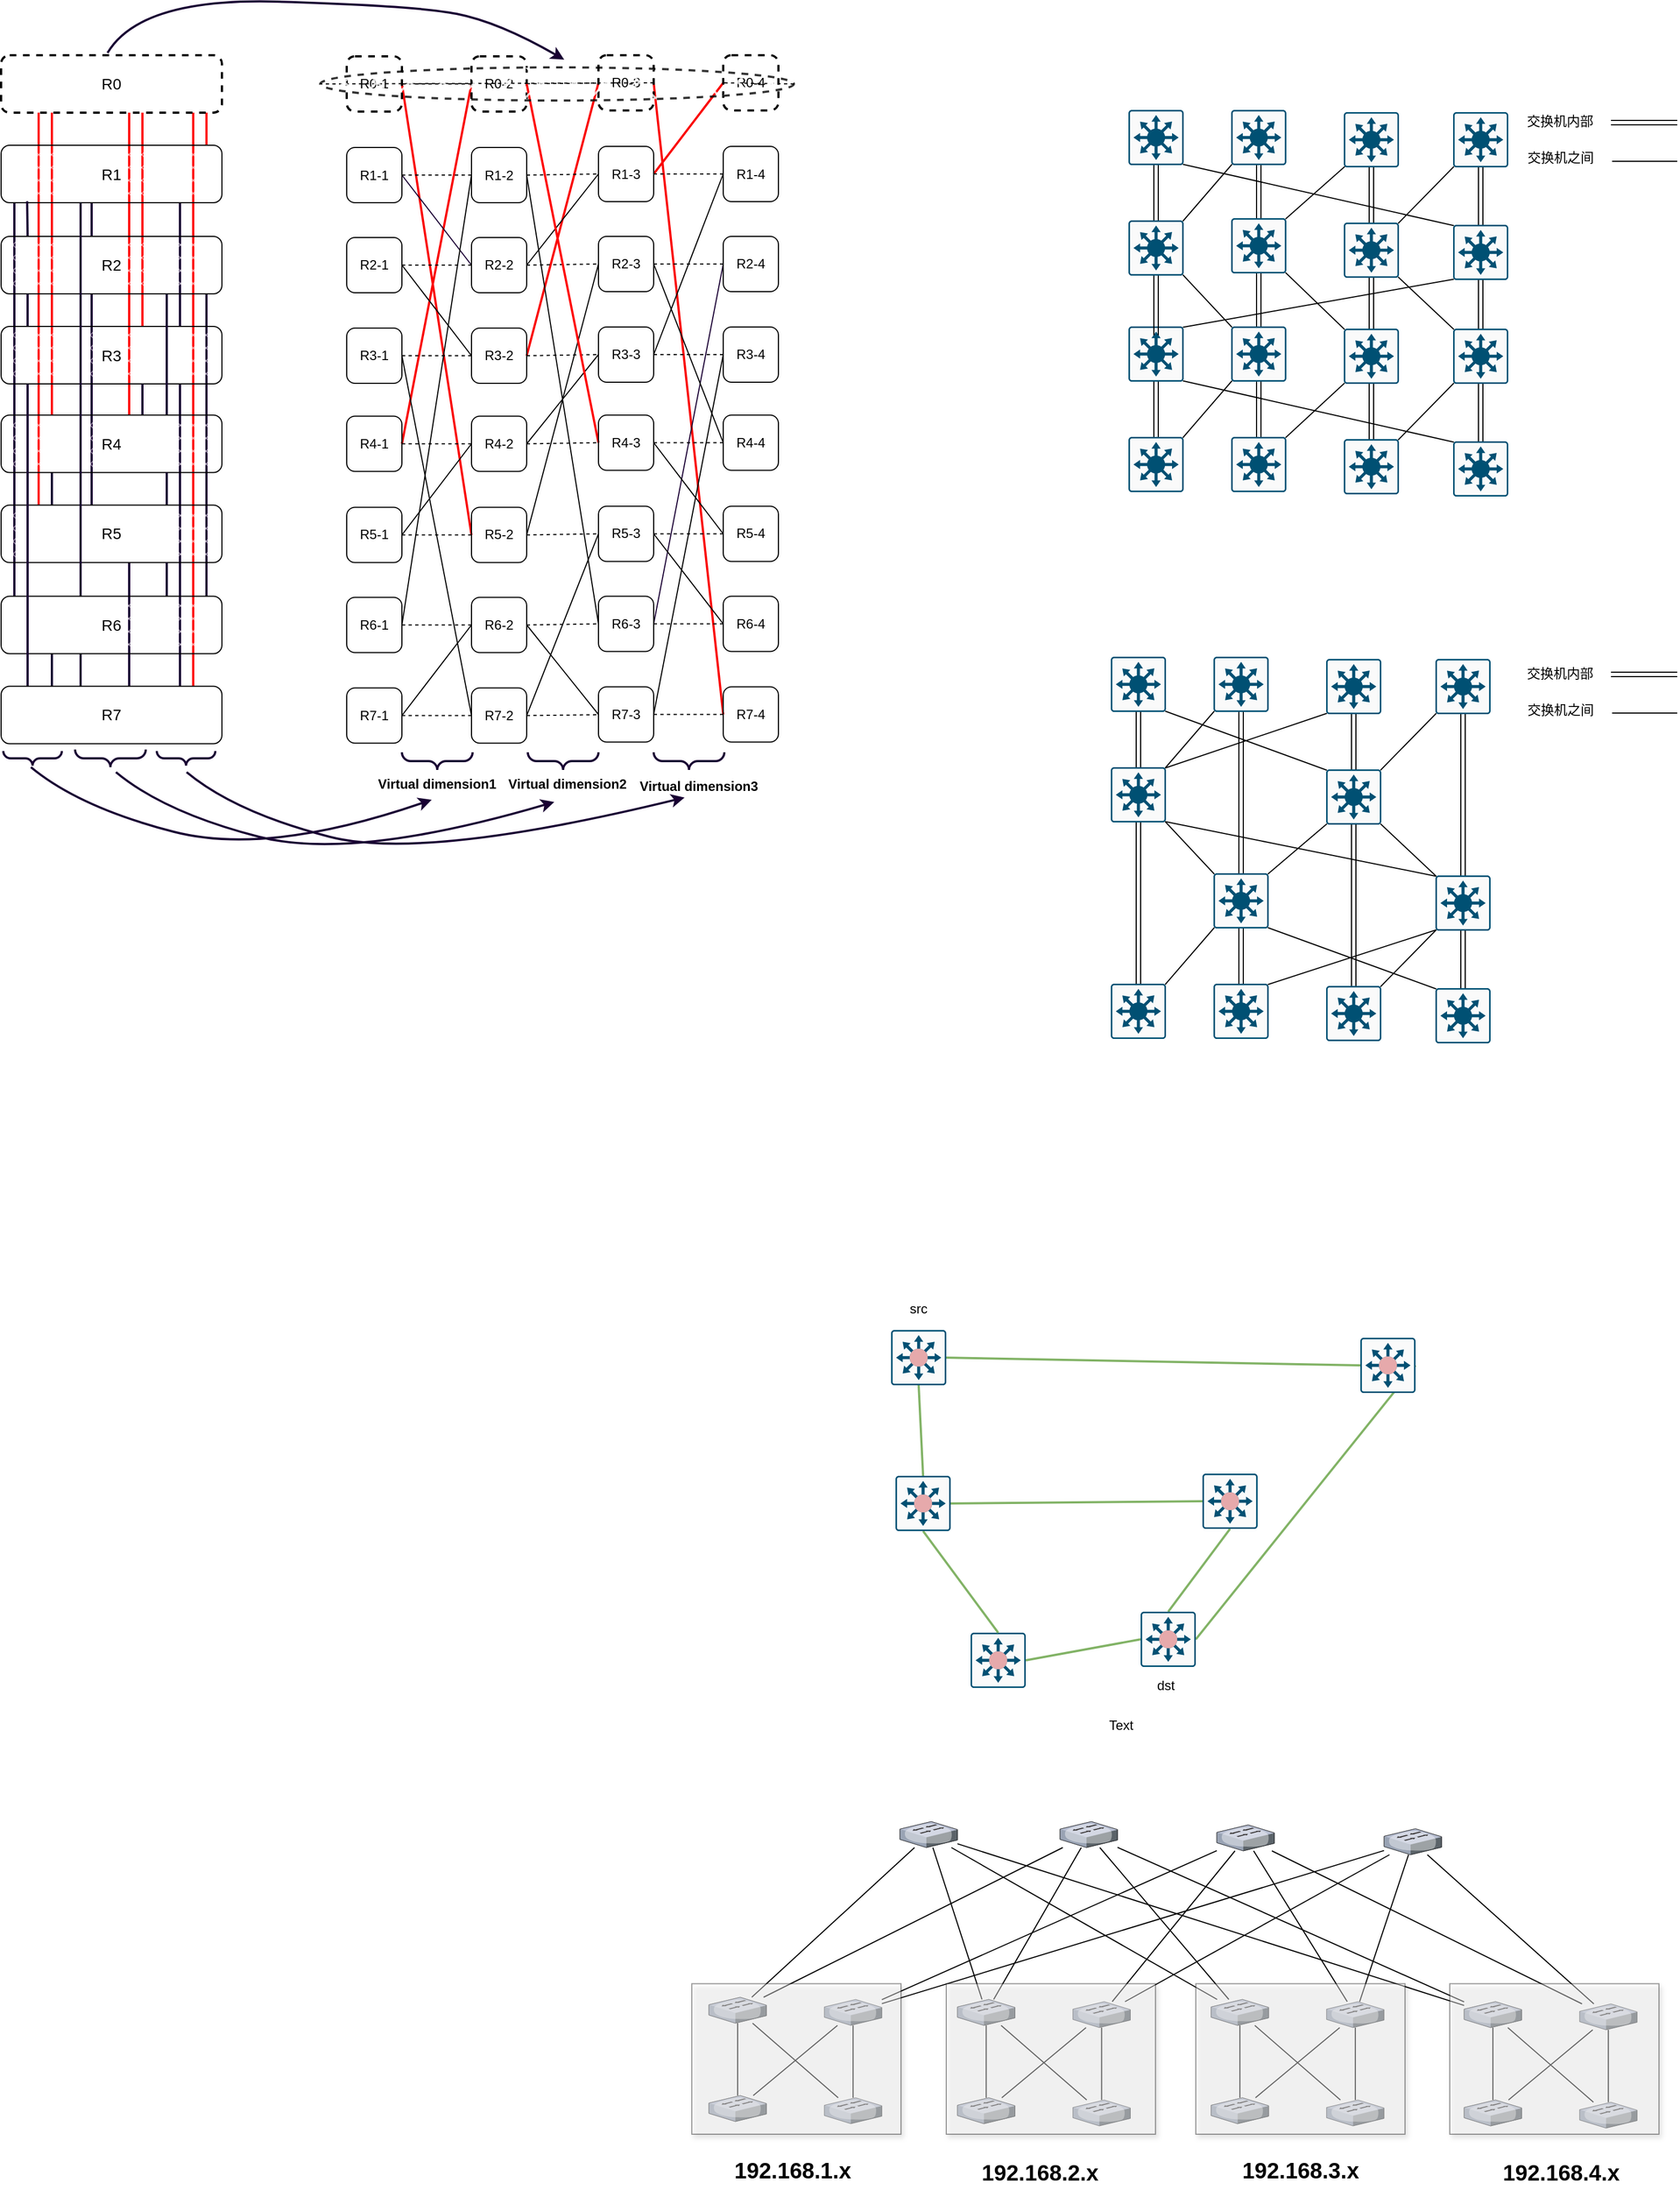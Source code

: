 <mxfile version="20.8.16" type="device"><diagram id="WrlH7YL7at1KXVj_uEC6" name="第 1 页"><mxGraphModel dx="2195" dy="895" grid="0" gridSize="10" guides="1" tooltips="1" connect="1" arrows="1" fold="1" page="1" pageScale="1" pageWidth="827" pageHeight="1169" math="0" shadow="0"><root><mxCell id="0"/><mxCell id="1" parent="0"/><mxCell id="on6OYRtIQSLDUd5qc5Ev-29" style="edgeStyle=orthogonalEdgeStyle;shape=link;rounded=0;orthogonalLoop=1;jettySize=auto;html=1;exitX=0.5;exitY=1;exitDx=0;exitDy=0;exitPerimeter=0;entryX=0.5;entryY=0.18;entryDx=0;entryDy=0;entryPerimeter=0;" parent="1" source="on6OYRtIQSLDUd5qc5Ev-2" target="on6OYRtIQSLDUd5qc5Ev-4" edge="1"><mxGeometry relative="1" as="geometry"/></mxCell><mxCell id="on6OYRtIQSLDUd5qc5Ev-33" style="edgeStyle=none;rounded=0;orthogonalLoop=1;jettySize=auto;html=1;exitX=0.985;exitY=0.985;exitDx=0;exitDy=0;exitPerimeter=0;entryX=0.015;entryY=0.015;entryDx=0;entryDy=0;entryPerimeter=0;endArrow=none;endFill=0;" parent="1" source="on6OYRtIQSLDUd5qc5Ev-2" target="on6OYRtIQSLDUd5qc5Ev-7" edge="1"><mxGeometry relative="1" as="geometry"/></mxCell><mxCell id="on6OYRtIQSLDUd5qc5Ev-37" style="edgeStyle=none;rounded=0;orthogonalLoop=1;jettySize=auto;html=1;exitX=0.985;exitY=0.015;exitDx=0;exitDy=0;exitPerimeter=0;entryX=0.015;entryY=0.985;entryDx=0;entryDy=0;entryPerimeter=0;endArrow=none;endFill=0;" parent="1" source="on6OYRtIQSLDUd5qc5Ev-2" target="on6OYRtIQSLDUd5qc5Ev-15" edge="1"><mxGeometry relative="1" as="geometry"/></mxCell><mxCell id="on6OYRtIQSLDUd5qc5Ev-2" value="" style="sketch=0;points=[[0.015,0.015,0],[0.985,0.015,0],[0.985,0.985,0],[0.015,0.985,0],[0.25,0,0],[0.5,0,0],[0.75,0,0],[1,0.25,0],[1,0.5,0],[1,0.75,0],[0.75,1,0],[0.5,1,0],[0.25,1,0],[0,0.75,0],[0,0.5,0],[0,0.25,0]];verticalLabelPosition=bottom;html=1;verticalAlign=top;aspect=fixed;align=center;pointerEvents=1;shape=mxgraph.cisco19.rect;prIcon=l3_switch;fillColor=#FAFAFA;strokeColor=#005073;" parent="1" vertex="1"><mxGeometry x="334" y="355.5" width="50" height="50" as="geometry"/></mxCell><mxCell id="on6OYRtIQSLDUd5qc5Ev-24" style="edgeStyle=orthogonalEdgeStyle;shape=link;rounded=0;orthogonalLoop=1;jettySize=auto;html=1;exitX=0.5;exitY=1;exitDx=0;exitDy=0;exitPerimeter=0;entryX=0.5;entryY=0;entryDx=0;entryDy=0;entryPerimeter=0;" parent="1" source="on6OYRtIQSLDUd5qc5Ev-3" target="on6OYRtIQSLDUd5qc5Ev-5" edge="1"><mxGeometry relative="1" as="geometry"/></mxCell><mxCell id="on6OYRtIQSLDUd5qc5Ev-3" value="" style="sketch=0;points=[[0.015,0.015,0],[0.985,0.015,0],[0.985,0.985,0],[0.015,0.985,0],[0.25,0,0],[0.5,0,0],[0.75,0,0],[1,0.25,0],[1,0.5,0],[1,0.75,0],[0.75,1,0],[0.5,1,0],[0.25,1,0],[0,0.75,0],[0,0.5,0],[0,0.25,0]];verticalLabelPosition=bottom;html=1;verticalAlign=top;aspect=fixed;align=center;pointerEvents=1;shape=mxgraph.cisco19.rect;prIcon=l3_switch;fillColor=#FAFAFA;strokeColor=#005073;" parent="1" vertex="1"><mxGeometry x="427" y="355.5" width="50" height="50" as="geometry"/></mxCell><mxCell id="on6OYRtIQSLDUd5qc5Ev-30" style="rounded=0;orthogonalLoop=1;jettySize=auto;html=1;exitX=0.985;exitY=0.015;exitDx=0;exitDy=0;exitPerimeter=0;entryX=0.015;entryY=0.985;entryDx=0;entryDy=0;entryPerimeter=0;endArrow=none;endFill=0;" parent="1" source="on6OYRtIQSLDUd5qc5Ev-4" target="on6OYRtIQSLDUd5qc5Ev-3" edge="1"><mxGeometry relative="1" as="geometry"/></mxCell><mxCell id="on6OYRtIQSLDUd5qc5Ev-4" value="" style="sketch=0;points=[[0.015,0.015,0],[0.985,0.015,0],[0.985,0.985,0],[0.015,0.985,0],[0.25,0,0],[0.5,0,0],[0.75,0,0],[1,0.25,0],[1,0.5,0],[1,0.75,0],[0.75,1,0],[0.5,1,0],[0.25,1,0],[0,0.75,0],[0,0.5,0],[0,0.25,0]];verticalLabelPosition=bottom;html=1;verticalAlign=top;aspect=fixed;align=center;pointerEvents=1;shape=mxgraph.cisco19.rect;prIcon=l3_switch;fillColor=#FAFAFA;strokeColor=#005073;" parent="1" vertex="1"><mxGeometry x="334" y="455.5" width="50" height="50" as="geometry"/></mxCell><mxCell id="on6OYRtIQSLDUd5qc5Ev-31" style="edgeStyle=none;rounded=0;orthogonalLoop=1;jettySize=auto;html=1;exitX=0.985;exitY=0.015;exitDx=0;exitDy=0;exitPerimeter=0;entryX=0.015;entryY=0.985;entryDx=0;entryDy=0;entryPerimeter=0;endArrow=none;endFill=0;" parent="1" source="on6OYRtIQSLDUd5qc5Ev-5" target="on6OYRtIQSLDUd5qc5Ev-9" edge="1"><mxGeometry relative="1" as="geometry"/></mxCell><mxCell id="on6OYRtIQSLDUd5qc5Ev-5" value="" style="sketch=0;points=[[0.015,0.015,0],[0.985,0.015,0],[0.985,0.985,0],[0.015,0.985,0],[0.25,0,0],[0.5,0,0],[0.75,0,0],[1,0.25,0],[1,0.5,0],[1,0.75,0],[0.75,1,0],[0.5,1,0],[0.25,1,0],[0,0.75,0],[0,0.5,0],[0,0.25,0]];verticalLabelPosition=bottom;html=1;verticalAlign=top;aspect=fixed;align=center;pointerEvents=1;shape=mxgraph.cisco19.rect;prIcon=l3_switch;fillColor=#FAFAFA;strokeColor=#005073;" parent="1" vertex="1"><mxGeometry x="427" y="455.5" width="50" height="50" as="geometry"/></mxCell><mxCell id="on6OYRtIQSLDUd5qc5Ev-32" style="edgeStyle=none;rounded=0;orthogonalLoop=1;jettySize=auto;html=1;exitX=0.985;exitY=0.015;exitDx=0;exitDy=0;exitPerimeter=0;entryX=0.015;entryY=0.985;entryDx=0;entryDy=0;entryPerimeter=0;endArrow=none;endFill=0;" parent="1" source="on6OYRtIQSLDUd5qc5Ev-6" target="on6OYRtIQSLDUd5qc5Ev-8" edge="1"><mxGeometry relative="1" as="geometry"/></mxCell><mxCell id="on6OYRtIQSLDUd5qc5Ev-6" value="" style="sketch=0;points=[[0.015,0.015,0],[0.985,0.015,0],[0.985,0.985,0],[0.015,0.985,0],[0.25,0,0],[0.5,0,0],[0.75,0,0],[1,0.25,0],[1,0.5,0],[1,0.75,0],[0.75,1,0],[0.5,1,0],[0.25,1,0],[0,0.75,0],[0,0.5,0],[0,0.25,0]];verticalLabelPosition=bottom;html=1;verticalAlign=top;aspect=fixed;align=center;pointerEvents=1;shape=mxgraph.cisco19.rect;prIcon=l3_switch;fillColor=#FAFAFA;strokeColor=#005073;" parent="1" vertex="1"><mxGeometry x="529" y="457.5" width="50" height="50" as="geometry"/></mxCell><mxCell id="on6OYRtIQSLDUd5qc5Ev-7" value="" style="sketch=0;points=[[0.015,0.015,0],[0.985,0.015,0],[0.985,0.985,0],[0.015,0.985,0],[0.25,0,0],[0.5,0,0],[0.75,0,0],[1,0.25,0],[1,0.5,0],[1,0.75,0],[0.75,1,0],[0.5,1,0],[0.25,1,0],[0,0.75,0],[0,0.5,0],[0,0.25,0]];verticalLabelPosition=bottom;html=1;verticalAlign=top;aspect=fixed;align=center;pointerEvents=1;shape=mxgraph.cisco19.rect;prIcon=l3_switch;fillColor=#FAFAFA;strokeColor=#005073;" parent="1" vertex="1"><mxGeometry x="628" y="459.5" width="50" height="50" as="geometry"/></mxCell><mxCell id="on6OYRtIQSLDUd5qc5Ev-23" style="edgeStyle=orthogonalEdgeStyle;shape=link;rounded=0;orthogonalLoop=1;jettySize=auto;html=1;exitX=0.5;exitY=1;exitDx=0;exitDy=0;exitPerimeter=0;entryX=0.5;entryY=0;entryDx=0;entryDy=0;entryPerimeter=0;" parent="1" source="on6OYRtIQSLDUd5qc5Ev-8" target="on6OYRtIQSLDUd5qc5Ev-7" edge="1"><mxGeometry relative="1" as="geometry"/></mxCell><mxCell id="on6OYRtIQSLDUd5qc5Ev-8" value="" style="sketch=0;points=[[0.015,0.015,0],[0.985,0.015,0],[0.985,0.985,0],[0.015,0.985,0],[0.25,0,0],[0.5,0,0],[0.75,0,0],[1,0.25,0],[1,0.5,0],[1,0.75,0],[0.75,1,0],[0.5,1,0],[0.25,1,0],[0,0.75,0],[0,0.5,0],[0,0.25,0]];verticalLabelPosition=bottom;html=1;verticalAlign=top;aspect=fixed;align=center;pointerEvents=1;shape=mxgraph.cisco19.rect;prIcon=l3_switch;fillColor=#FAFAFA;strokeColor=#005073;" parent="1" vertex="1"><mxGeometry x="628" y="357.5" width="50" height="50" as="geometry"/></mxCell><mxCell id="on6OYRtIQSLDUd5qc5Ev-18" style="edgeStyle=orthogonalEdgeStyle;rounded=0;orthogonalLoop=1;jettySize=auto;html=1;exitX=0.5;exitY=0;exitDx=0;exitDy=0;exitPerimeter=0;entryX=0.5;entryY=1;entryDx=0;entryDy=0;entryPerimeter=0;shape=link;" parent="1" source="on6OYRtIQSLDUd5qc5Ev-9" target="on6OYRtIQSLDUd5qc5Ev-14" edge="1"><mxGeometry relative="1" as="geometry"/></mxCell><mxCell id="on6OYRtIQSLDUd5qc5Ev-19" style="edgeStyle=orthogonalEdgeStyle;shape=link;rounded=0;orthogonalLoop=1;jettySize=auto;html=1;exitX=0.5;exitY=1;exitDx=0;exitDy=0;exitPerimeter=0;entryX=0.5;entryY=0;entryDx=0;entryDy=0;entryPerimeter=0;" parent="1" source="on6OYRtIQSLDUd5qc5Ev-9" target="on6OYRtIQSLDUd5qc5Ev-6" edge="1"><mxGeometry relative="1" as="geometry"/></mxCell><mxCell id="on6OYRtIQSLDUd5qc5Ev-9" value="" style="sketch=0;points=[[0.015,0.015,0],[0.985,0.015,0],[0.985,0.985,0],[0.015,0.985,0],[0.25,0,0],[0.5,0,0],[0.75,0,0],[1,0.25,0],[1,0.5,0],[1,0.75,0],[0.75,1,0],[0.5,1,0],[0.25,1,0],[0,0.75,0],[0,0.5,0],[0,0.25,0]];verticalLabelPosition=bottom;html=1;verticalAlign=top;aspect=fixed;align=center;pointerEvents=1;shape=mxgraph.cisco19.rect;prIcon=l3_switch;fillColor=#FAFAFA;strokeColor=#005073;" parent="1" vertex="1"><mxGeometry x="529" y="357.5" width="50" height="50" as="geometry"/></mxCell><mxCell id="on6OYRtIQSLDUd5qc5Ev-27" style="edgeStyle=orthogonalEdgeStyle;shape=link;rounded=0;orthogonalLoop=1;jettySize=auto;html=1;exitX=0.5;exitY=1;exitDx=0;exitDy=0;exitPerimeter=0;entryX=0.5;entryY=0.26;entryDx=0;entryDy=0;entryPerimeter=0;" parent="1" source="on6OYRtIQSLDUd5qc5Ev-10" target="on6OYRtIQSLDUd5qc5Ev-12" edge="1"><mxGeometry relative="1" as="geometry"/></mxCell><mxCell id="on6OYRtIQSLDUd5qc5Ev-41" style="edgeStyle=none;rounded=0;orthogonalLoop=1;jettySize=auto;html=1;exitX=0.985;exitY=0.985;exitDx=0;exitDy=0;exitPerimeter=0;entryX=0.015;entryY=0.015;entryDx=0;entryDy=0;entryPerimeter=0;endArrow=none;endFill=0;" parent="1" source="on6OYRtIQSLDUd5qc5Ev-10" target="on6OYRtIQSLDUd5qc5Ev-15" edge="1"><mxGeometry relative="1" as="geometry"/></mxCell><mxCell id="on6OYRtIQSLDUd5qc5Ev-10" value="" style="sketch=0;points=[[0.015,0.015,0],[0.985,0.015,0],[0.985,0.985,0],[0.015,0.985,0],[0.25,0,0],[0.5,0,0],[0.75,0,0],[1,0.25,0],[1,0.5,0],[1,0.75,0],[0.75,1,0],[0.5,1,0],[0.25,1,0],[0,0.75,0],[0,0.5,0],[0,0.25,0]];verticalLabelPosition=bottom;html=1;verticalAlign=top;aspect=fixed;align=center;pointerEvents=1;shape=mxgraph.cisco19.rect;prIcon=l3_switch;fillColor=#FAFAFA;strokeColor=#005073;" parent="1" vertex="1"><mxGeometry x="334" y="159.5" width="50" height="50" as="geometry"/></mxCell><mxCell id="on6OYRtIQSLDUd5qc5Ev-26" style="edgeStyle=orthogonalEdgeStyle;shape=link;rounded=0;orthogonalLoop=1;jettySize=auto;html=1;exitX=0.5;exitY=1;exitDx=0;exitDy=0;exitPerimeter=0;entryX=0.5;entryY=0;entryDx=0;entryDy=0;entryPerimeter=0;" parent="1" source="on6OYRtIQSLDUd5qc5Ev-11" target="on6OYRtIQSLDUd5qc5Ev-13" edge="1"><mxGeometry relative="1" as="geometry"/></mxCell><mxCell id="on6OYRtIQSLDUd5qc5Ev-11" value="" style="sketch=0;points=[[0.015,0.015,0],[0.985,0.015,0],[0.985,0.985,0],[0.015,0.985,0],[0.25,0,0],[0.5,0,0],[0.75,0,0],[1,0.25,0],[1,0.5,0],[1,0.75,0],[0.75,1,0],[0.5,1,0],[0.25,1,0],[0,0.75,0],[0,0.5,0],[0,0.25,0]];verticalLabelPosition=bottom;html=1;verticalAlign=top;aspect=fixed;align=center;pointerEvents=1;shape=mxgraph.cisco19.rect;prIcon=l3_switch;fillColor=#FAFAFA;strokeColor=#005073;" parent="1" vertex="1"><mxGeometry x="427" y="159.5" width="50" height="50" as="geometry"/></mxCell><mxCell id="on6OYRtIQSLDUd5qc5Ev-28" style="edgeStyle=orthogonalEdgeStyle;shape=link;rounded=0;orthogonalLoop=1;jettySize=auto;html=1;exitX=0.5;exitY=1;exitDx=0;exitDy=0;exitPerimeter=0;entryX=0.5;entryY=0.16;entryDx=0;entryDy=0;entryPerimeter=0;" parent="1" source="on6OYRtIQSLDUd5qc5Ev-12" target="on6OYRtIQSLDUd5qc5Ev-2" edge="1"><mxGeometry relative="1" as="geometry"/></mxCell><mxCell id="on6OYRtIQSLDUd5qc5Ev-34" style="edgeStyle=none;rounded=0;orthogonalLoop=1;jettySize=auto;html=1;exitX=0.985;exitY=0.985;exitDx=0;exitDy=0;exitPerimeter=0;entryX=0.015;entryY=0.015;entryDx=0;entryDy=0;entryPerimeter=0;endArrow=none;endFill=0;" parent="1" source="on6OYRtIQSLDUd5qc5Ev-12" target="on6OYRtIQSLDUd5qc5Ev-3" edge="1"><mxGeometry relative="1" as="geometry"/></mxCell><mxCell id="on6OYRtIQSLDUd5qc5Ev-38" style="edgeStyle=none;rounded=0;orthogonalLoop=1;jettySize=auto;html=1;exitX=0.985;exitY=0.015;exitDx=0;exitDy=0;exitPerimeter=0;entryX=0.015;entryY=0.985;entryDx=0;entryDy=0;entryPerimeter=0;endArrow=none;endFill=0;" parent="1" source="on6OYRtIQSLDUd5qc5Ev-12" target="on6OYRtIQSLDUd5qc5Ev-11" edge="1"><mxGeometry relative="1" as="geometry"/></mxCell><mxCell id="on6OYRtIQSLDUd5qc5Ev-12" value="" style="sketch=0;points=[[0.015,0.015,0],[0.985,0.015,0],[0.985,0.985,0],[0.015,0.985,0],[0.25,0,0],[0.5,0,0],[0.75,0,0],[1,0.25,0],[1,0.5,0],[1,0.75,0],[0.75,1,0],[0.5,1,0],[0.25,1,0],[0,0.75,0],[0,0.5,0],[0,0.25,0]];verticalLabelPosition=bottom;html=1;verticalAlign=top;aspect=fixed;align=center;pointerEvents=1;shape=mxgraph.cisco19.rect;prIcon=l3_switch;fillColor=#FAFAFA;strokeColor=#005073;" parent="1" vertex="1"><mxGeometry x="334" y="259.5" width="50" height="50" as="geometry"/></mxCell><mxCell id="on6OYRtIQSLDUd5qc5Ev-25" style="edgeStyle=orthogonalEdgeStyle;shape=link;rounded=0;orthogonalLoop=1;jettySize=auto;html=1;exitX=0.5;exitY=1;exitDx=0;exitDy=0;exitPerimeter=0;entryX=0.5;entryY=0;entryDx=0;entryDy=0;entryPerimeter=0;" parent="1" source="on6OYRtIQSLDUd5qc5Ev-13" target="on6OYRtIQSLDUd5qc5Ev-3" edge="1"><mxGeometry relative="1" as="geometry"/></mxCell><mxCell id="on6OYRtIQSLDUd5qc5Ev-35" style="edgeStyle=none;rounded=0;orthogonalLoop=1;jettySize=auto;html=1;exitX=0.985;exitY=0.985;exitDx=0;exitDy=0;exitPerimeter=0;entryX=0.015;entryY=0.015;entryDx=0;entryDy=0;entryPerimeter=0;endArrow=none;endFill=0;" parent="1" source="on6OYRtIQSLDUd5qc5Ev-13" target="on6OYRtIQSLDUd5qc5Ev-9" edge="1"><mxGeometry relative="1" as="geometry"/></mxCell><mxCell id="on6OYRtIQSLDUd5qc5Ev-39" style="edgeStyle=none;rounded=0;orthogonalLoop=1;jettySize=auto;html=1;exitX=0.985;exitY=0.015;exitDx=0;exitDy=0;exitPerimeter=0;entryX=0.16;entryY=0.86;entryDx=0;entryDy=0;entryPerimeter=0;endArrow=none;endFill=0;" parent="1" source="on6OYRtIQSLDUd5qc5Ev-13" target="on6OYRtIQSLDUd5qc5Ev-17" edge="1"><mxGeometry relative="1" as="geometry"/></mxCell><mxCell id="on6OYRtIQSLDUd5qc5Ev-13" value="" style="sketch=0;points=[[0.015,0.015,0],[0.985,0.015,0],[0.985,0.985,0],[0.015,0.985,0],[0.25,0,0],[0.5,0,0],[0.75,0,0],[1,0.25,0],[1,0.5,0],[1,0.75,0],[0.75,1,0],[0.5,1,0],[0.25,1,0],[0,0.75,0],[0,0.5,0],[0,0.25,0]];verticalLabelPosition=bottom;html=1;verticalAlign=top;aspect=fixed;align=center;pointerEvents=1;shape=mxgraph.cisco19.rect;prIcon=l3_switch;fillColor=#FAFAFA;strokeColor=#005073;" parent="1" vertex="1"><mxGeometry x="427" y="257.5" width="50" height="50" as="geometry"/></mxCell><mxCell id="on6OYRtIQSLDUd5qc5Ev-20" style="edgeStyle=orthogonalEdgeStyle;shape=link;rounded=0;orthogonalLoop=1;jettySize=auto;html=1;exitX=0.5;exitY=0;exitDx=0;exitDy=0;exitPerimeter=0;entryX=0.5;entryY=1;entryDx=0;entryDy=0;entryPerimeter=0;" parent="1" source="on6OYRtIQSLDUd5qc5Ev-14" target="on6OYRtIQSLDUd5qc5Ev-17" edge="1"><mxGeometry relative="1" as="geometry"/></mxCell><mxCell id="on6OYRtIQSLDUd5qc5Ev-36" style="edgeStyle=none;rounded=0;orthogonalLoop=1;jettySize=auto;html=1;exitX=0.985;exitY=0.985;exitDx=0;exitDy=0;exitPerimeter=0;entryX=0.015;entryY=0.015;entryDx=0;entryDy=0;entryPerimeter=0;endArrow=none;endFill=0;" parent="1" source="on6OYRtIQSLDUd5qc5Ev-14" target="on6OYRtIQSLDUd5qc5Ev-8" edge="1"><mxGeometry relative="1" as="geometry"/></mxCell><mxCell id="on6OYRtIQSLDUd5qc5Ev-40" style="edgeStyle=none;rounded=0;orthogonalLoop=1;jettySize=auto;html=1;exitX=0.985;exitY=0.015;exitDx=0;exitDy=0;exitPerimeter=0;entryX=0.015;entryY=0.985;entryDx=0;entryDy=0;entryPerimeter=0;endArrow=none;endFill=0;" parent="1" source="on6OYRtIQSLDUd5qc5Ev-14" target="on6OYRtIQSLDUd5qc5Ev-16" edge="1"><mxGeometry relative="1" as="geometry"/></mxCell><mxCell id="on6OYRtIQSLDUd5qc5Ev-14" value="" style="sketch=0;points=[[0.015,0.015,0],[0.985,0.015,0],[0.985,0.985,0],[0.015,0.985,0],[0.25,0,0],[0.5,0,0],[0.75,0,0],[1,0.25,0],[1,0.5,0],[1,0.75,0],[0.75,1,0],[0.5,1,0],[0.25,1,0],[0,0.75,0],[0,0.5,0],[0,0.25,0]];verticalLabelPosition=bottom;html=1;verticalAlign=top;aspect=fixed;align=center;pointerEvents=1;shape=mxgraph.cisco19.rect;prIcon=l3_switch;fillColor=#FAFAFA;strokeColor=#005073;" parent="1" vertex="1"><mxGeometry x="529" y="261.5" width="50" height="50" as="geometry"/></mxCell><mxCell id="on6OYRtIQSLDUd5qc5Ev-22" style="edgeStyle=orthogonalEdgeStyle;shape=link;rounded=0;orthogonalLoop=1;jettySize=auto;html=1;exitX=0.5;exitY=1;exitDx=0;exitDy=0;exitPerimeter=0;entryX=0.5;entryY=0;entryDx=0;entryDy=0;entryPerimeter=0;" parent="1" source="on6OYRtIQSLDUd5qc5Ev-15" target="on6OYRtIQSLDUd5qc5Ev-8" edge="1"><mxGeometry relative="1" as="geometry"/></mxCell><mxCell id="on6OYRtIQSLDUd5qc5Ev-15" value="" style="sketch=0;points=[[0.015,0.015,0],[0.985,0.015,0],[0.985,0.985,0],[0.015,0.985,0],[0.25,0,0],[0.5,0,0],[0.75,0,0],[1,0.25,0],[1,0.5,0],[1,0.75,0],[0.75,1,0],[0.5,1,0],[0.25,1,0],[0,0.75,0],[0,0.5,0],[0,0.25,0]];verticalLabelPosition=bottom;html=1;verticalAlign=top;aspect=fixed;align=center;pointerEvents=1;shape=mxgraph.cisco19.rect;prIcon=l3_switch;fillColor=#FAFAFA;strokeColor=#005073;" parent="1" vertex="1"><mxGeometry x="628" y="263.5" width="50" height="50" as="geometry"/></mxCell><mxCell id="on6OYRtIQSLDUd5qc5Ev-21" style="edgeStyle=orthogonalEdgeStyle;shape=link;rounded=0;orthogonalLoop=1;jettySize=auto;html=1;exitX=0.5;exitY=1;exitDx=0;exitDy=0;exitPerimeter=0;entryX=0.5;entryY=0;entryDx=0;entryDy=0;entryPerimeter=0;" parent="1" source="on6OYRtIQSLDUd5qc5Ev-16" target="on6OYRtIQSLDUd5qc5Ev-15" edge="1"><mxGeometry relative="1" as="geometry"/></mxCell><mxCell id="on6OYRtIQSLDUd5qc5Ev-16" value="" style="sketch=0;points=[[0.015,0.015,0],[0.985,0.015,0],[0.985,0.985,0],[0.015,0.985,0],[0.25,0,0],[0.5,0,0],[0.75,0,0],[1,0.25,0],[1,0.5,0],[1,0.75,0],[0.75,1,0],[0.5,1,0],[0.25,1,0],[0,0.75,0],[0,0.5,0],[0,0.25,0]];verticalLabelPosition=bottom;html=1;verticalAlign=top;aspect=fixed;align=center;pointerEvents=1;shape=mxgraph.cisco19.rect;prIcon=l3_switch;fillColor=#FAFAFA;strokeColor=#005073;" parent="1" vertex="1"><mxGeometry x="628" y="161.5" width="50" height="50" as="geometry"/></mxCell><mxCell id="on6OYRtIQSLDUd5qc5Ev-17" value="" style="sketch=0;points=[[0.015,0.015,0],[0.985,0.015,0],[0.985,0.985,0],[0.015,0.985,0],[0.25,0,0],[0.5,0,0],[0.75,0,0],[1,0.25,0],[1,0.5,0],[1,0.75,0],[0.75,1,0],[0.5,1,0],[0.25,1,0],[0,0.75,0],[0,0.5,0],[0,0.25,0]];verticalLabelPosition=bottom;html=1;verticalAlign=top;aspect=fixed;align=center;pointerEvents=1;shape=mxgraph.cisco19.rect;prIcon=l3_switch;fillColor=#FAFAFA;strokeColor=#005073;" parent="1" vertex="1"><mxGeometry x="529" y="161.5" width="50" height="50" as="geometry"/></mxCell><mxCell id="on6OYRtIQSLDUd5qc5Ev-42" value="" style="endArrow=none;html=1;rounded=0;" parent="1" edge="1"><mxGeometry width="50" height="50" relative="1" as="geometry"><mxPoint x="772" y="206" as="sourcePoint"/><mxPoint x="831" y="206" as="targetPoint"/></mxGeometry></mxCell><mxCell id="on6OYRtIQSLDUd5qc5Ev-43" value="" style="endArrow=none;html=1;rounded=0;shape=link;" parent="1" edge="1"><mxGeometry width="50" height="50" relative="1" as="geometry"><mxPoint x="771" y="171" as="sourcePoint"/><mxPoint x="831" y="171" as="targetPoint"/></mxGeometry></mxCell><mxCell id="on6OYRtIQSLDUd5qc5Ev-44" value="交换机内部" style="text;html=1;strokeColor=none;fillColor=none;align=center;verticalAlign=middle;whiteSpace=wrap;rounded=0;" parent="1" vertex="1"><mxGeometry x="691" y="155" width="68" height="30" as="geometry"/></mxCell><mxCell id="on6OYRtIQSLDUd5qc5Ev-47" value="交换机之间" style="text;html=1;strokeColor=none;fillColor=none;align=center;verticalAlign=middle;whiteSpace=wrap;rounded=0;" parent="1" vertex="1"><mxGeometry x="693.5" y="188" width="63" height="30" as="geometry"/></mxCell><mxCell id="on6OYRtIQSLDUd5qc5Ev-52" style="edgeStyle=orthogonalEdgeStyle;shape=link;rounded=0;orthogonalLoop=1;jettySize=auto;html=1;exitX=0.5;exitY=1;exitDx=0;exitDy=0;exitPerimeter=0;entryX=0.5;entryY=0;entryDx=0;entryDy=0;entryPerimeter=0;" parent="1" source="on6OYRtIQSLDUd5qc5Ev-53" target="on6OYRtIQSLDUd5qc5Ev-57" edge="1"><mxGeometry relative="1" as="geometry"/></mxCell><mxCell id="on6OYRtIQSLDUd5qc5Ev-107" style="edgeStyle=none;rounded=0;sketch=0;orthogonalLoop=1;jettySize=auto;html=1;exitX=0.985;exitY=0.015;exitDx=0;exitDy=0;exitPerimeter=0;entryX=0.015;entryY=0.985;entryDx=0;entryDy=0;entryPerimeter=0;endArrow=none;endFill=0;" parent="1" source="on6OYRtIQSLDUd5qc5Ev-53" target="on6OYRtIQSLDUd5qc5Ev-82" edge="1"><mxGeometry relative="1" as="geometry"/></mxCell><mxCell id="on6OYRtIQSLDUd5qc5Ev-108" style="edgeStyle=none;rounded=0;sketch=0;orthogonalLoop=1;jettySize=auto;html=1;exitX=0.015;exitY=0.015;exitDx=0;exitDy=0;exitPerimeter=0;entryX=0.985;entryY=0.985;entryDx=0;entryDy=0;entryPerimeter=0;endArrow=none;endFill=0;" parent="1" source="on6OYRtIQSLDUd5qc5Ev-53" target="on6OYRtIQSLDUd5qc5Ev-74" edge="1"><mxGeometry relative="1" as="geometry"/></mxCell><mxCell id="on6OYRtIQSLDUd5qc5Ev-53" value="" style="sketch=0;points=[[0.015,0.015,0],[0.985,0.015,0],[0.985,0.985,0],[0.015,0.985,0],[0.25,0,0],[0.5,0,0],[0.75,0,0],[1,0.25,0],[1,0.5,0],[1,0.75,0],[0.75,1,0],[0.5,1,0],[0.25,1,0],[0,0.75,0],[0,0.5,0],[0,0.25,0]];verticalLabelPosition=bottom;html=1;verticalAlign=top;aspect=fixed;align=center;pointerEvents=1;shape=mxgraph.cisco19.rect;prIcon=l3_switch;fillColor=#FAFAFA;strokeColor=#005073;" parent="1" vertex="1"><mxGeometry x="411" y="850.5" width="50" height="50" as="geometry"/></mxCell><mxCell id="on6OYRtIQSLDUd5qc5Ev-101" style="edgeStyle=none;rounded=0;sketch=0;orthogonalLoop=1;jettySize=auto;html=1;exitX=0.985;exitY=0.015;exitDx=0;exitDy=0;exitPerimeter=0;entryX=0.015;entryY=0.985;entryDx=0;entryDy=0;entryPerimeter=0;endArrow=none;endFill=0;" parent="1" source="on6OYRtIQSLDUd5qc5Ev-55" target="on6OYRtIQSLDUd5qc5Ev-53" edge="1"><mxGeometry relative="1" as="geometry"/></mxCell><mxCell id="on6OYRtIQSLDUd5qc5Ev-55" value="" style="sketch=0;points=[[0.015,0.015,0],[0.985,0.015,0],[0.985,0.985,0],[0.015,0.985,0],[0.25,0,0],[0.5,0,0],[0.75,0,0],[1,0.25,0],[1,0.5,0],[1,0.75,0],[0.75,1,0],[0.5,1,0],[0.25,1,0],[0,0.75,0],[0,0.5,0],[0,0.25,0]];verticalLabelPosition=bottom;html=1;verticalAlign=top;aspect=fixed;align=center;pointerEvents=1;shape=mxgraph.cisco19.rect;prIcon=l3_switch;fillColor=#FAFAFA;strokeColor=#005073;" parent="1" vertex="1"><mxGeometry x="318" y="950.5" width="50" height="50" as="geometry"/></mxCell><mxCell id="on6OYRtIQSLDUd5qc5Ev-104" style="edgeStyle=none;rounded=0;sketch=0;orthogonalLoop=1;jettySize=auto;html=1;exitX=0.985;exitY=0.015;exitDx=0;exitDy=0;exitPerimeter=0;entryX=0.015;entryY=0.985;entryDx=0;entryDy=0;entryPerimeter=0;endArrow=none;endFill=0;" parent="1" source="on6OYRtIQSLDUd5qc5Ev-57" target="on6OYRtIQSLDUd5qc5Ev-62" edge="1"><mxGeometry relative="1" as="geometry"/></mxCell><mxCell id="on6OYRtIQSLDUd5qc5Ev-57" value="" style="sketch=0;points=[[0.015,0.015,0],[0.985,0.015,0],[0.985,0.985,0],[0.015,0.985,0],[0.25,0,0],[0.5,0,0],[0.75,0,0],[1,0.25,0],[1,0.5,0],[1,0.75,0],[0.75,1,0],[0.5,1,0],[0.25,1,0],[0,0.75,0],[0,0.5,0],[0,0.25,0]];verticalLabelPosition=bottom;html=1;verticalAlign=top;aspect=fixed;align=center;pointerEvents=1;shape=mxgraph.cisco19.rect;prIcon=l3_switch;fillColor=#FAFAFA;strokeColor=#005073;" parent="1" vertex="1"><mxGeometry x="411" y="950.5" width="50" height="50" as="geometry"/></mxCell><mxCell id="on6OYRtIQSLDUd5qc5Ev-106" style="edgeStyle=none;rounded=0;sketch=0;orthogonalLoop=1;jettySize=auto;html=1;exitX=0.985;exitY=0.015;exitDx=0;exitDy=0;exitPerimeter=0;entryX=0.015;entryY=0.985;entryDx=0;entryDy=0;entryPerimeter=0;endArrow=none;endFill=0;" parent="1" source="on6OYRtIQSLDUd5qc5Ev-59" target="on6OYRtIQSLDUd5qc5Ev-62" edge="1"><mxGeometry relative="1" as="geometry"/></mxCell><mxCell id="on6OYRtIQSLDUd5qc5Ev-59" value="" style="sketch=0;points=[[0.015,0.015,0],[0.985,0.015,0],[0.985,0.985,0],[0.015,0.985,0],[0.25,0,0],[0.5,0,0],[0.75,0,0],[1,0.25,0],[1,0.5,0],[1,0.75,0],[0.75,1,0],[0.5,1,0],[0.25,1,0],[0,0.75,0],[0,0.5,0],[0,0.25,0]];verticalLabelPosition=bottom;html=1;verticalAlign=top;aspect=fixed;align=center;pointerEvents=1;shape=mxgraph.cisco19.rect;prIcon=l3_switch;fillColor=#FAFAFA;strokeColor=#005073;" parent="1" vertex="1"><mxGeometry x="513" y="952.5" width="50" height="50" as="geometry"/></mxCell><mxCell id="on6OYRtIQSLDUd5qc5Ev-105" style="edgeStyle=none;rounded=0;sketch=0;orthogonalLoop=1;jettySize=auto;html=1;exitX=0.015;exitY=0.015;exitDx=0;exitDy=0;exitPerimeter=0;entryX=0.985;entryY=0.985;entryDx=0;entryDy=0;entryPerimeter=0;endArrow=none;endFill=0;" parent="1" source="on6OYRtIQSLDUd5qc5Ev-60" target="on6OYRtIQSLDUd5qc5Ev-53" edge="1"><mxGeometry relative="1" as="geometry"/></mxCell><mxCell id="on6OYRtIQSLDUd5qc5Ev-60" value="" style="sketch=0;points=[[0.015,0.015,0],[0.985,0.015,0],[0.985,0.985,0],[0.015,0.985,0],[0.25,0,0],[0.5,0,0],[0.75,0,0],[1,0.25,0],[1,0.5,0],[1,0.75,0],[0.75,1,0],[0.5,1,0],[0.25,1,0],[0,0.75,0],[0,0.5,0],[0,0.25,0]];verticalLabelPosition=bottom;html=1;verticalAlign=top;aspect=fixed;align=center;pointerEvents=1;shape=mxgraph.cisco19.rect;prIcon=l3_switch;fillColor=#FAFAFA;strokeColor=#005073;" parent="1" vertex="1"><mxGeometry x="612" y="954.5" width="50" height="50" as="geometry"/></mxCell><mxCell id="on6OYRtIQSLDUd5qc5Ev-61" style="edgeStyle=orthogonalEdgeStyle;shape=link;rounded=0;orthogonalLoop=1;jettySize=auto;html=1;exitX=0.5;exitY=1;exitDx=0;exitDy=0;exitPerimeter=0;entryX=0.5;entryY=0;entryDx=0;entryDy=0;entryPerimeter=0;" parent="1" source="on6OYRtIQSLDUd5qc5Ev-62" target="on6OYRtIQSLDUd5qc5Ev-60" edge="1"><mxGeometry relative="1" as="geometry"/></mxCell><mxCell id="on6OYRtIQSLDUd5qc5Ev-109" style="edgeStyle=none;rounded=0;sketch=0;orthogonalLoop=1;jettySize=auto;html=1;exitX=0.015;exitY=0.015;exitDx=0;exitDy=0;exitPerimeter=0;entryX=0.985;entryY=0.985;entryDx=0;entryDy=0;entryPerimeter=0;endArrow=none;endFill=0;" parent="1" source="on6OYRtIQSLDUd5qc5Ev-62" target="on6OYRtIQSLDUd5qc5Ev-82" edge="1"><mxGeometry relative="1" as="geometry"/></mxCell><mxCell id="on6OYRtIQSLDUd5qc5Ev-110" style="edgeStyle=none;rounded=0;sketch=0;orthogonalLoop=1;jettySize=auto;html=1;exitX=0.015;exitY=0.015;exitDx=0;exitDy=0;exitPerimeter=0;entryX=0.985;entryY=0.985;entryDx=0;entryDy=0;entryPerimeter=0;endArrow=none;endFill=0;" parent="1" source="on6OYRtIQSLDUd5qc5Ev-62" target="on6OYRtIQSLDUd5qc5Ev-74" edge="1"><mxGeometry relative="1" as="geometry"/></mxCell><mxCell id="on6OYRtIQSLDUd5qc5Ev-62" value="" style="sketch=0;points=[[0.015,0.015,0],[0.985,0.015,0],[0.985,0.985,0],[0.015,0.985,0],[0.25,0,0],[0.5,0,0],[0.75,0,0],[1,0.25,0],[1,0.5,0],[1,0.75,0],[0.75,1,0],[0.5,1,0],[0.25,1,0],[0,0.75,0],[0,0.5,0],[0,0.25,0]];verticalLabelPosition=bottom;html=1;verticalAlign=top;aspect=fixed;align=center;pointerEvents=1;shape=mxgraph.cisco19.rect;prIcon=l3_switch;fillColor=#FAFAFA;strokeColor=#005073;" parent="1" vertex="1"><mxGeometry x="612" y="852.5" width="50" height="50" as="geometry"/></mxCell><mxCell id="on6OYRtIQSLDUd5qc5Ev-66" style="edgeStyle=orthogonalEdgeStyle;shape=link;rounded=0;orthogonalLoop=1;jettySize=auto;html=1;exitX=0.5;exitY=1;exitDx=0;exitDy=0;exitPerimeter=0;entryX=0.5;entryY=0.26;entryDx=0;entryDy=0;entryPerimeter=0;" parent="1" source="on6OYRtIQSLDUd5qc5Ev-68" target="on6OYRtIQSLDUd5qc5Ev-74" edge="1"><mxGeometry relative="1" as="geometry"/></mxCell><mxCell id="on6OYRtIQSLDUd5qc5Ev-111" style="edgeStyle=none;rounded=0;sketch=0;orthogonalLoop=1;jettySize=auto;html=1;exitX=0.985;exitY=0.985;exitDx=0;exitDy=0;exitPerimeter=0;entryX=0.015;entryY=0.015;entryDx=0;entryDy=0;entryPerimeter=0;endArrow=none;endFill=0;" parent="1" source="on6OYRtIQSLDUd5qc5Ev-68" target="on6OYRtIQSLDUd5qc5Ev-82" edge="1"><mxGeometry relative="1" as="geometry"/></mxCell><mxCell id="on6OYRtIQSLDUd5qc5Ev-68" value="" style="sketch=0;points=[[0.015,0.015,0],[0.985,0.015,0],[0.985,0.985,0],[0.015,0.985,0],[0.25,0,0],[0.5,0,0],[0.75,0,0],[1,0.25,0],[1,0.5,0],[1,0.75,0],[0.75,1,0],[0.5,1,0],[0.25,1,0],[0,0.75,0],[0,0.5,0],[0,0.25,0]];verticalLabelPosition=bottom;html=1;verticalAlign=top;aspect=fixed;align=center;pointerEvents=1;shape=mxgraph.cisco19.rect;prIcon=l3_switch;fillColor=#FAFAFA;strokeColor=#005073;" parent="1" vertex="1"><mxGeometry x="318" y="654.5" width="50" height="50" as="geometry"/></mxCell><mxCell id="on6OYRtIQSLDUd5qc5Ev-98" style="edgeStyle=none;shape=link;rounded=0;sketch=0;orthogonalLoop=1;jettySize=auto;html=1;exitX=0.5;exitY=1;exitDx=0;exitDy=0;exitPerimeter=0;entryX=0.5;entryY=0;entryDx=0;entryDy=0;entryPerimeter=0;endArrow=none;endFill=0;" parent="1" source="on6OYRtIQSLDUd5qc5Ev-70" target="on6OYRtIQSLDUd5qc5Ev-53" edge="1"><mxGeometry relative="1" as="geometry"/></mxCell><mxCell id="on6OYRtIQSLDUd5qc5Ev-70" value="" style="sketch=0;points=[[0.015,0.015,0],[0.985,0.015,0],[0.985,0.985,0],[0.015,0.985,0],[0.25,0,0],[0.5,0,0],[0.75,0,0],[1,0.25,0],[1,0.5,0],[1,0.75,0],[0.75,1,0],[0.5,1,0],[0.25,1,0],[0,0.75,0],[0,0.5,0],[0,0.25,0]];verticalLabelPosition=bottom;html=1;verticalAlign=top;aspect=fixed;align=center;pointerEvents=1;shape=mxgraph.cisco19.rect;prIcon=l3_switch;fillColor=#FAFAFA;strokeColor=#005073;" parent="1" vertex="1"><mxGeometry x="411" y="654.5" width="50" height="50" as="geometry"/></mxCell><mxCell id="on6OYRtIQSLDUd5qc5Ev-96" style="edgeStyle=none;shape=link;rounded=0;orthogonalLoop=1;jettySize=auto;html=1;exitX=0.5;exitY=1;exitDx=0;exitDy=0;exitPerimeter=0;entryX=0.5;entryY=0;entryDx=0;entryDy=0;entryPerimeter=0;endArrow=none;endFill=0;" parent="1" source="on6OYRtIQSLDUd5qc5Ev-74" target="on6OYRtIQSLDUd5qc5Ev-55" edge="1"><mxGeometry relative="1" as="geometry"/></mxCell><mxCell id="on6OYRtIQSLDUd5qc5Ev-112" style="edgeStyle=none;rounded=0;sketch=0;orthogonalLoop=1;jettySize=auto;html=1;exitX=0.985;exitY=0.015;exitDx=0;exitDy=0;exitPerimeter=0;entryX=0.015;entryY=0.985;entryDx=0;entryDy=0;entryPerimeter=0;endArrow=none;endFill=0;" parent="1" source="on6OYRtIQSLDUd5qc5Ev-74" target="on6OYRtIQSLDUd5qc5Ev-87" edge="1"><mxGeometry relative="1" as="geometry"/></mxCell><mxCell id="on6OYRtIQSLDUd5qc5Ev-114" style="edgeStyle=none;rounded=0;sketch=0;orthogonalLoop=1;jettySize=auto;html=1;exitX=0.985;exitY=0.015;exitDx=0;exitDy=0;exitPerimeter=0;entryX=0.015;entryY=0.985;entryDx=0;entryDy=0;entryPerimeter=0;endArrow=none;endFill=0;" parent="1" source="on6OYRtIQSLDUd5qc5Ev-74" target="on6OYRtIQSLDUd5qc5Ev-70" edge="1"><mxGeometry relative="1" as="geometry"/></mxCell><mxCell id="on6OYRtIQSLDUd5qc5Ev-74" value="" style="sketch=0;points=[[0.015,0.015,0],[0.985,0.015,0],[0.985,0.985,0],[0.015,0.985,0],[0.25,0,0],[0.5,0,0],[0.75,0,0],[1,0.25,0],[1,0.5,0],[1,0.75,0],[0.75,1,0],[0.5,1,0],[0.25,1,0],[0,0.75,0],[0,0.5,0],[0,0.25,0]];verticalLabelPosition=bottom;html=1;verticalAlign=top;aspect=fixed;align=center;pointerEvents=1;shape=mxgraph.cisco19.rect;prIcon=l3_switch;fillColor=#FAFAFA;strokeColor=#005073;" parent="1" vertex="1"><mxGeometry x="318" y="754.5" width="50" height="50" as="geometry"/></mxCell><mxCell id="on6OYRtIQSLDUd5qc5Ev-79" style="edgeStyle=orthogonalEdgeStyle;shape=link;rounded=0;orthogonalLoop=1;jettySize=auto;html=1;exitX=0.5;exitY=0;exitDx=0;exitDy=0;exitPerimeter=0;entryX=0.5;entryY=1;entryDx=0;entryDy=0;entryPerimeter=0;" parent="1" source="on6OYRtIQSLDUd5qc5Ev-82" target="on6OYRtIQSLDUd5qc5Ev-87" edge="1"><mxGeometry relative="1" as="geometry"/></mxCell><mxCell id="on6OYRtIQSLDUd5qc5Ev-97" style="edgeStyle=none;shape=link;rounded=0;sketch=0;orthogonalLoop=1;jettySize=auto;html=1;exitX=0.5;exitY=1;exitDx=0;exitDy=0;exitPerimeter=0;endArrow=none;endFill=0;" parent="1" source="on6OYRtIQSLDUd5qc5Ev-82" target="on6OYRtIQSLDUd5qc5Ev-59" edge="1"><mxGeometry relative="1" as="geometry"/></mxCell><mxCell id="on6OYRtIQSLDUd5qc5Ev-113" style="edgeStyle=none;rounded=0;sketch=0;orthogonalLoop=1;jettySize=auto;html=1;exitX=0.985;exitY=0.015;exitDx=0;exitDy=0;exitPerimeter=0;entryX=0.015;entryY=0.985;entryDx=0;entryDy=0;entryPerimeter=0;endArrow=none;endFill=0;" parent="1" source="on6OYRtIQSLDUd5qc5Ev-82" target="on6OYRtIQSLDUd5qc5Ev-86" edge="1"><mxGeometry relative="1" as="geometry"/></mxCell><mxCell id="on6OYRtIQSLDUd5qc5Ev-82" value="" style="sketch=0;points=[[0.015,0.015,0],[0.985,0.015,0],[0.985,0.985,0],[0.015,0.985,0],[0.25,0,0],[0.5,0,0],[0.75,0,0],[1,0.25,0],[1,0.5,0],[1,0.75,0],[0.75,1,0],[0.5,1,0],[0.25,1,0],[0,0.75,0],[0,0.5,0],[0,0.25,0]];verticalLabelPosition=bottom;html=1;verticalAlign=top;aspect=fixed;align=center;pointerEvents=1;shape=mxgraph.cisco19.rect;prIcon=l3_switch;fillColor=#FAFAFA;strokeColor=#005073;" parent="1" vertex="1"><mxGeometry x="513" y="756.5" width="50" height="50" as="geometry"/></mxCell><mxCell id="on6OYRtIQSLDUd5qc5Ev-99" style="edgeStyle=none;shape=link;rounded=0;sketch=0;orthogonalLoop=1;jettySize=auto;html=1;exitX=0.5;exitY=1;exitDx=0;exitDy=0;exitPerimeter=0;entryX=0.5;entryY=0;entryDx=0;entryDy=0;entryPerimeter=0;endArrow=none;endFill=0;" parent="1" source="on6OYRtIQSLDUd5qc5Ev-86" target="on6OYRtIQSLDUd5qc5Ev-62" edge="1"><mxGeometry relative="1" as="geometry"/></mxCell><mxCell id="on6OYRtIQSLDUd5qc5Ev-86" value="" style="sketch=0;points=[[0.015,0.015,0],[0.985,0.015,0],[0.985,0.985,0],[0.015,0.985,0],[0.25,0,0],[0.5,0,0],[0.75,0,0],[1,0.25,0],[1,0.5,0],[1,0.75,0],[0.75,1,0],[0.5,1,0],[0.25,1,0],[0,0.75,0],[0,0.5,0],[0,0.25,0]];verticalLabelPosition=bottom;html=1;verticalAlign=top;aspect=fixed;align=center;pointerEvents=1;shape=mxgraph.cisco19.rect;prIcon=l3_switch;fillColor=#FAFAFA;strokeColor=#005073;" parent="1" vertex="1"><mxGeometry x="612" y="656.5" width="50" height="50" as="geometry"/></mxCell><mxCell id="on6OYRtIQSLDUd5qc5Ev-87" value="" style="sketch=0;points=[[0.015,0.015,0],[0.985,0.015,0],[0.985,0.985,0],[0.015,0.985,0],[0.25,0,0],[0.5,0,0],[0.75,0,0],[1,0.25,0],[1,0.5,0],[1,0.75,0],[0.75,1,0],[0.5,1,0],[0.25,1,0],[0,0.75,0],[0,0.5,0],[0,0.25,0]];verticalLabelPosition=bottom;html=1;verticalAlign=top;aspect=fixed;align=center;pointerEvents=1;shape=mxgraph.cisco19.rect;prIcon=l3_switch;fillColor=#FAFAFA;strokeColor=#005073;" parent="1" vertex="1"><mxGeometry x="513" y="656.5" width="50" height="50" as="geometry"/></mxCell><mxCell id="on6OYRtIQSLDUd5qc5Ev-88" value="" style="endArrow=none;html=1;rounded=0;" parent="1" edge="1"><mxGeometry width="50" height="50" relative="1" as="geometry"><mxPoint x="772" y="705.5" as="sourcePoint"/><mxPoint x="831" y="705.5" as="targetPoint"/></mxGeometry></mxCell><mxCell id="on6OYRtIQSLDUd5qc5Ev-89" value="" style="endArrow=none;html=1;rounded=0;shape=link;" parent="1" edge="1"><mxGeometry width="50" height="50" relative="1" as="geometry"><mxPoint x="771" y="670.5" as="sourcePoint"/><mxPoint x="831" y="670.5" as="targetPoint"/></mxGeometry></mxCell><mxCell id="on6OYRtIQSLDUd5qc5Ev-90" value="交换机内部" style="text;html=1;strokeColor=none;fillColor=none;align=center;verticalAlign=middle;whiteSpace=wrap;rounded=0;" parent="1" vertex="1"><mxGeometry x="691" y="654.5" width="68" height="30" as="geometry"/></mxCell><mxCell id="on6OYRtIQSLDUd5qc5Ev-91" value="交换机之间" style="text;html=1;strokeColor=none;fillColor=none;align=center;verticalAlign=middle;whiteSpace=wrap;rounded=0;" parent="1" vertex="1"><mxGeometry x="693.5" y="687.5" width="63" height="30" as="geometry"/></mxCell><mxCell id="on6OYRtIQSLDUd5qc5Ev-124" value="" style="sketch=0;points=[[0.015,0.015,0],[0.985,0.015,0],[0.985,0.985,0],[0.015,0.985,0],[0.25,0,0],[0.5,0,0],[0.75,0,0],[1,0.25,0],[1,0.5,0],[1,0.75,0],[0.75,1,0],[0.5,1,0],[0.25,1,0],[0,0.75,0],[0,0.5,0],[0,0.25,0]];verticalLabelPosition=bottom;html=1;verticalAlign=top;aspect=fixed;align=center;pointerEvents=1;shape=mxgraph.cisco19.rect;prIcon=secure_catalyst_switch_color2;fillColor=#FAFAFA;strokeColor=#005073;" parent="1" vertex="1"><mxGeometry x="119" y="1264" width="50" height="50" as="geometry"/></mxCell><mxCell id="on6OYRtIQSLDUd5qc5Ev-132" style="edgeStyle=none;rounded=0;sketch=0;orthogonalLoop=1;jettySize=auto;html=1;exitX=1;exitY=0.5;exitDx=0;exitDy=0;exitPerimeter=0;entryX=0;entryY=0.5;entryDx=0;entryDy=0;entryPerimeter=0;endArrow=none;endFill=0;fillColor=#d5e8d4;strokeColor=#82b366;strokeWidth=2;" parent="1" source="on6OYRtIQSLDUd5qc5Ev-125" target="on6OYRtIQSLDUd5qc5Ev-129" edge="1"><mxGeometry relative="1" as="geometry"/></mxCell><mxCell id="on6OYRtIQSLDUd5qc5Ev-133" style="edgeStyle=none;rounded=0;sketch=0;orthogonalLoop=1;jettySize=auto;html=1;exitX=0.5;exitY=1;exitDx=0;exitDy=0;exitPerimeter=0;entryX=0.5;entryY=0;entryDx=0;entryDy=0;entryPerimeter=0;endArrow=none;endFill=0;fillColor=#d5e8d4;strokeColor=#82b366;strokeWidth=2;" parent="1" source="on6OYRtIQSLDUd5qc5Ev-125" target="on6OYRtIQSLDUd5qc5Ev-128" edge="1"><mxGeometry relative="1" as="geometry"/></mxCell><mxCell id="on6OYRtIQSLDUd5qc5Ev-125" value="" style="sketch=0;points=[[0.015,0.015,0],[0.985,0.015,0],[0.985,0.985,0],[0.015,0.985,0],[0.25,0,0],[0.5,0,0],[0.75,0,0],[1,0.25,0],[1,0.5,0],[1,0.75,0],[0.75,1,0],[0.5,1,0],[0.25,1,0],[0,0.75,0],[0,0.5,0],[0,0.25,0]];verticalLabelPosition=bottom;html=1;verticalAlign=top;aspect=fixed;align=center;pointerEvents=1;shape=mxgraph.cisco19.rect;prIcon=secure_catalyst_switch_color2;fillColor=#FAFAFA;strokeColor=#005073;" parent="1" vertex="1"><mxGeometry x="119" y="1264" width="50" height="50" as="geometry"/></mxCell><mxCell id="on6OYRtIQSLDUd5qc5Ev-137" style="edgeStyle=none;rounded=0;sketch=0;orthogonalLoop=1;jettySize=auto;html=1;exitX=1;exitY=0.5;exitDx=0;exitDy=0;exitPerimeter=0;entryX=0;entryY=0.5;entryDx=0;entryDy=0;entryPerimeter=0;endArrow=none;endFill=0;strokeWidth=2;fillColor=#d5e8d4;strokeColor=#82b366;" parent="1" source="on6OYRtIQSLDUd5qc5Ev-126" target="on6OYRtIQSLDUd5qc5Ev-130" edge="1"><mxGeometry relative="1" as="geometry"/></mxCell><mxCell id="on6OYRtIQSLDUd5qc5Ev-126" value="" style="sketch=0;points=[[0.015,0.015,0],[0.985,0.015,0],[0.985,0.985,0],[0.015,0.985,0],[0.25,0,0],[0.5,0,0],[0.75,0,0],[1,0.25,0],[1,0.5,0],[1,0.75,0],[0.75,1,0],[0.5,1,0],[0.25,1,0],[0,0.75,0],[0,0.5,0],[0,0.25,0]];verticalLabelPosition=bottom;html=1;verticalAlign=top;aspect=fixed;align=center;pointerEvents=1;shape=mxgraph.cisco19.rect;prIcon=secure_catalyst_switch_color2;fillColor=#FAFAFA;strokeColor=#005073;" parent="1" vertex="1"><mxGeometry x="191" y="1538" width="50" height="50" as="geometry"/></mxCell><mxCell id="on6OYRtIQSLDUd5qc5Ev-136" style="edgeStyle=none;rounded=0;sketch=0;orthogonalLoop=1;jettySize=auto;html=1;exitX=0.5;exitY=1;exitDx=0;exitDy=0;exitPerimeter=0;entryX=0.5;entryY=0;entryDx=0;entryDy=0;entryPerimeter=0;endArrow=none;endFill=0;fillColor=#d5e8d4;strokeColor=#82b366;strokeWidth=2;" parent="1" source="on6OYRtIQSLDUd5qc5Ev-127" target="on6OYRtIQSLDUd5qc5Ev-130" edge="1"><mxGeometry relative="1" as="geometry"/></mxCell><mxCell id="on6OYRtIQSLDUd5qc5Ev-127" value="" style="sketch=0;points=[[0.015,0.015,0],[0.985,0.015,0],[0.985,0.985,0],[0.015,0.985,0],[0.25,0,0],[0.5,0,0],[0.75,0,0],[1,0.25,0],[1,0.5,0],[1,0.75,0],[0.75,1,0],[0.5,1,0],[0.25,1,0],[0,0.75,0],[0,0.5,0],[0,0.25,0]];verticalLabelPosition=bottom;html=1;verticalAlign=top;aspect=fixed;align=center;pointerEvents=1;shape=mxgraph.cisco19.rect;prIcon=secure_catalyst_switch_color2;fillColor=#FAFAFA;strokeColor=#005073;" parent="1" vertex="1"><mxGeometry x="401" y="1394" width="50" height="50" as="geometry"/></mxCell><mxCell id="on6OYRtIQSLDUd5qc5Ev-134" style="edgeStyle=none;rounded=0;sketch=0;orthogonalLoop=1;jettySize=auto;html=1;exitX=0.5;exitY=1;exitDx=0;exitDy=0;exitPerimeter=0;entryX=0.5;entryY=0;entryDx=0;entryDy=0;entryPerimeter=0;endArrow=none;endFill=0;fillColor=#d5e8d4;strokeColor=#82b366;strokeWidth=2;" parent="1" source="on6OYRtIQSLDUd5qc5Ev-128" target="on6OYRtIQSLDUd5qc5Ev-126" edge="1"><mxGeometry relative="1" as="geometry"/></mxCell><mxCell id="on6OYRtIQSLDUd5qc5Ev-135" style="edgeStyle=none;rounded=0;sketch=0;orthogonalLoop=1;jettySize=auto;html=1;exitX=1;exitY=0.5;exitDx=0;exitDy=0;exitPerimeter=0;entryX=0;entryY=0.5;entryDx=0;entryDy=0;entryPerimeter=0;endArrow=none;endFill=0;strokeWidth=2;fillColor=#d5e8d4;strokeColor=#82b366;" parent="1" source="on6OYRtIQSLDUd5qc5Ev-128" target="on6OYRtIQSLDUd5qc5Ev-127" edge="1"><mxGeometry relative="1" as="geometry"/></mxCell><mxCell id="on6OYRtIQSLDUd5qc5Ev-128" value="" style="sketch=0;points=[[0.015,0.015,0],[0.985,0.015,0],[0.985,0.985,0],[0.015,0.985,0],[0.25,0,0],[0.5,0,0],[0.75,0,0],[1,0.25,0],[1,0.5,0],[1,0.75,0],[0.75,1,0],[0.5,1,0],[0.25,1,0],[0,0.75,0],[0,0.5,0],[0,0.25,0]];verticalLabelPosition=bottom;html=1;verticalAlign=top;aspect=fixed;align=center;pointerEvents=1;shape=mxgraph.cisco19.rect;prIcon=secure_catalyst_switch_color2;fillColor=#FAFAFA;strokeColor=#005073;" parent="1" vertex="1"><mxGeometry x="123" y="1396" width="50" height="50" as="geometry"/></mxCell><mxCell id="on6OYRtIQSLDUd5qc5Ev-138" style="edgeStyle=none;rounded=0;sketch=0;orthogonalLoop=1;jettySize=auto;html=1;exitX=1;exitY=0.5;exitDx=0;exitDy=0;exitPerimeter=0;entryX=1;entryY=0.5;entryDx=0;entryDy=0;entryPerimeter=0;endArrow=none;endFill=0;fillColor=#d5e8d4;strokeColor=#82b366;strokeWidth=2;" parent="1" source="on6OYRtIQSLDUd5qc5Ev-129" target="on6OYRtIQSLDUd5qc5Ev-130" edge="1"><mxGeometry relative="1" as="geometry"/></mxCell><mxCell id="on6OYRtIQSLDUd5qc5Ev-129" value="" style="sketch=0;points=[[0.015,0.015,0],[0.985,0.015,0],[0.985,0.985,0],[0.015,0.985,0],[0.25,0,0],[0.5,0,0],[0.75,0,0],[1,0.25,0],[1,0.5,0],[1,0.75,0],[0.75,1,0],[0.5,1,0],[0.25,1,0],[0,0.75,0],[0,0.5,0],[0,0.25,0]];verticalLabelPosition=bottom;html=1;verticalAlign=top;aspect=fixed;align=center;pointerEvents=1;shape=mxgraph.cisco19.rect;prIcon=secure_catalyst_switch_color2;fillColor=#FAFAFA;strokeColor=#005073;" parent="1" vertex="1"><mxGeometry x="544" y="1271" width="50" height="50" as="geometry"/></mxCell><mxCell id="on6OYRtIQSLDUd5qc5Ev-130" value="" style="sketch=0;points=[[0.015,0.015,0],[0.985,0.015,0],[0.985,0.985,0],[0.015,0.985,0],[0.25,0,0],[0.5,0,0],[0.75,0,0],[1,0.25,0],[1,0.5,0],[1,0.75,0],[0.75,1,0],[0.5,1,0],[0.25,1,0],[0,0.75,0],[0,0.5,0],[0,0.25,0]];verticalLabelPosition=bottom;html=1;verticalAlign=top;aspect=fixed;align=center;pointerEvents=1;shape=mxgraph.cisco19.rect;prIcon=secure_catalyst_switch_color2;fillColor=#FAFAFA;strokeColor=#005073;" parent="1" vertex="1"><mxGeometry x="345" y="1519" width="50" height="50" as="geometry"/></mxCell><mxCell id="on6OYRtIQSLDUd5qc5Ev-140" value="src" style="text;html=1;strokeColor=none;fillColor=none;align=center;verticalAlign=middle;whiteSpace=wrap;rounded=0;" parent="1" vertex="1"><mxGeometry x="114" y="1230" width="60" height="30" as="geometry"/></mxCell><mxCell id="on6OYRtIQSLDUd5qc5Ev-141" value="dst" style="text;html=1;strokeColor=none;fillColor=none;align=center;verticalAlign=middle;whiteSpace=wrap;rounded=0;" parent="1" vertex="1"><mxGeometry x="338" y="1571" width="60" height="30" as="geometry"/></mxCell><mxCell id="on6OYRtIQSLDUd5qc5Ev-142" value="" style="verticalLabelPosition=bottom;sketch=0;aspect=fixed;html=1;verticalAlign=top;strokeColor=none;align=center;outlineConnect=0;shape=mxgraph.citrix.switch;" parent="1" vertex="1"><mxGeometry x="127" y="1709" width="52.1" height="23.5" as="geometry"/></mxCell><mxCell id="on6OYRtIQSLDUd5qc5Ev-149" value="" style="verticalLabelPosition=bottom;sketch=0;aspect=fixed;html=1;verticalAlign=top;strokeColor=none;align=center;outlineConnect=0;shape=mxgraph.citrix.switch;" parent="1" vertex="1"><mxGeometry x="565.5" y="1715.5" width="52.1" height="23.5" as="geometry"/></mxCell><mxCell id="on6OYRtIQSLDUd5qc5Ev-150" value="" style="verticalLabelPosition=bottom;sketch=0;aspect=fixed;html=1;verticalAlign=top;strokeColor=none;align=center;outlineConnect=0;shape=mxgraph.citrix.switch;" parent="1" vertex="1"><mxGeometry x="414" y="1712" width="52.1" height="23.5" as="geometry"/></mxCell><mxCell id="on6OYRtIQSLDUd5qc5Ev-151" value="" style="verticalLabelPosition=bottom;sketch=0;aspect=fixed;html=1;verticalAlign=top;strokeColor=none;align=center;outlineConnect=0;shape=mxgraph.citrix.switch;" parent="1" vertex="1"><mxGeometry x="272" y="1709" width="52.1" height="23.5" as="geometry"/></mxCell><mxCell id="on6OYRtIQSLDUd5qc5Ev-193" value="Text" style="text;html=1;align=center;verticalAlign=middle;resizable=0;points=[];autosize=1;strokeColor=none;fillColor=none;" parent="1" vertex="1"><mxGeometry x="307" y="1609" width="40" height="26" as="geometry"/></mxCell><mxCell id="egxhpke7u8Ft6o_L8D5--118" value="" style="edgeStyle=none;rounded=0;orthogonalLoop=1;jettySize=auto;html=1;endArrow=none;endFill=0;" parent="1" source="egxhpke7u8Ft6o_L8D5--1" target="egxhpke7u8Ft6o_L8D5--45" edge="1"><mxGeometry relative="1" as="geometry"><mxPoint x="153.05" y="1812.5" as="targetPoint"/></mxGeometry></mxCell><mxCell id="egxhpke7u8Ft6o_L8D5--1" value="" style="verticalLabelPosition=bottom;sketch=0;aspect=fixed;html=1;verticalAlign=top;strokeColor=none;align=center;outlineConnect=0;shape=mxgraph.citrix.switch;" parent="1" vertex="1"><mxGeometry x="127" y="1709" width="52.1" height="23.5" as="geometry"/></mxCell><mxCell id="egxhpke7u8Ft6o_L8D5--11" value="" style="verticalLabelPosition=bottom;sketch=0;aspect=fixed;html=1;verticalAlign=top;strokeColor=none;align=center;outlineConnect=0;shape=mxgraph.citrix.switch;" parent="1" vertex="1"><mxGeometry x="565.5" y="1715.5" width="52.1" height="23.5" as="geometry"/></mxCell><mxCell id="egxhpke7u8Ft6o_L8D5--14" value="" style="verticalLabelPosition=bottom;sketch=0;aspect=fixed;html=1;verticalAlign=top;strokeColor=none;align=center;outlineConnect=0;shape=mxgraph.citrix.switch;" parent="1" vertex="1"><mxGeometry x="414" y="1712" width="52.1" height="23.5" as="geometry"/></mxCell><mxCell id="egxhpke7u8Ft6o_L8D5--15" value="" style="verticalLabelPosition=bottom;sketch=0;aspect=fixed;html=1;verticalAlign=top;strokeColor=none;align=center;outlineConnect=0;shape=mxgraph.citrix.switch;" parent="1" vertex="1"><mxGeometry x="272" y="1709" width="52.1" height="23.5" as="geometry"/></mxCell><mxCell id="egxhpke7u8Ft6o_L8D5--43" value="" style="verticalLabelPosition=bottom;sketch=0;aspect=fixed;html=1;verticalAlign=top;strokeColor=none;align=center;outlineConnect=0;shape=mxgraph.citrix.switch;" parent="1" vertex="1"><mxGeometry x="-46" y="1868" width="52.1" height="23.5" as="geometry"/></mxCell><mxCell id="egxhpke7u8Ft6o_L8D5--81" value="" style="edgeStyle=none;rounded=0;orthogonalLoop=1;jettySize=auto;html=1;endArrow=none;endFill=0;" parent="1" source="egxhpke7u8Ft6o_L8D5--45" target="egxhpke7u8Ft6o_L8D5--69" edge="1"><mxGeometry relative="1" as="geometry"/></mxCell><mxCell id="egxhpke7u8Ft6o_L8D5--86" value="" style="edgeStyle=none;rounded=0;orthogonalLoop=1;jettySize=auto;html=1;endArrow=none;endFill=0;" parent="1" source="egxhpke7u8Ft6o_L8D5--45" target="egxhpke7u8Ft6o_L8D5--70" edge="1"><mxGeometry relative="1" as="geometry"/></mxCell><mxCell id="egxhpke7u8Ft6o_L8D5--125" value="" style="edgeStyle=none;rounded=0;orthogonalLoop=1;jettySize=auto;html=1;endArrow=none;endFill=0;" parent="1" source="egxhpke7u8Ft6o_L8D5--45" target="egxhpke7u8Ft6o_L8D5--15" edge="1"><mxGeometry relative="1" as="geometry"/></mxCell><mxCell id="egxhpke7u8Ft6o_L8D5--45" value="" style="verticalLabelPosition=bottom;sketch=0;aspect=fixed;html=1;verticalAlign=top;strokeColor=none;align=center;outlineConnect=0;shape=mxgraph.citrix.switch;" parent="1" vertex="1"><mxGeometry x="-46" y="1868" width="52.1" height="23.5" as="geometry"/></mxCell><mxCell id="egxhpke7u8Ft6o_L8D5--82" value="" style="edgeStyle=none;rounded=0;orthogonalLoop=1;jettySize=auto;html=1;endArrow=none;endFill=0;" parent="1" source="egxhpke7u8Ft6o_L8D5--46" target="egxhpke7u8Ft6o_L8D5--70" edge="1"><mxGeometry relative="1" as="geometry"/></mxCell><mxCell id="egxhpke7u8Ft6o_L8D5--84" value="" style="edgeStyle=none;rounded=0;orthogonalLoop=1;jettySize=auto;html=1;endArrow=none;endFill=0;" parent="1" source="egxhpke7u8Ft6o_L8D5--46" target="egxhpke7u8Ft6o_L8D5--69" edge="1"><mxGeometry relative="1" as="geometry"/></mxCell><mxCell id="egxhpke7u8Ft6o_L8D5--129" value="" style="edgeStyle=none;rounded=0;orthogonalLoop=1;jettySize=auto;html=1;endArrow=none;endFill=0;" parent="1" source="egxhpke7u8Ft6o_L8D5--46" target="egxhpke7u8Ft6o_L8D5--14" edge="1"><mxGeometry relative="1" as="geometry"/></mxCell><mxCell id="egxhpke7u8Ft6o_L8D5--134" value="" style="edgeStyle=none;rounded=0;orthogonalLoop=1;jettySize=auto;html=1;endArrow=none;endFill=0;" parent="1" source="egxhpke7u8Ft6o_L8D5--46" target="egxhpke7u8Ft6o_L8D5--11" edge="1"><mxGeometry relative="1" as="geometry"/></mxCell><mxCell id="egxhpke7u8Ft6o_L8D5--46" value="" style="verticalLabelPosition=bottom;sketch=0;aspect=fixed;html=1;verticalAlign=top;strokeColor=none;align=center;outlineConnect=0;shape=mxgraph.citrix.switch;" parent="1" vertex="1"><mxGeometry x="58.55" y="1870" width="52.1" height="23.5" as="geometry"/></mxCell><mxCell id="egxhpke7u8Ft6o_L8D5--68" value="" style="verticalLabelPosition=bottom;sketch=0;aspect=fixed;html=1;verticalAlign=top;strokeColor=none;align=center;outlineConnect=0;shape=mxgraph.citrix.switch;" parent="1" vertex="1"><mxGeometry x="-46" y="1957" width="52.1" height="23.5" as="geometry"/></mxCell><mxCell id="egxhpke7u8Ft6o_L8D5--69" value="" style="verticalLabelPosition=bottom;sketch=0;aspect=fixed;html=1;verticalAlign=top;strokeColor=none;align=center;outlineConnect=0;shape=mxgraph.citrix.switch;" parent="1" vertex="1"><mxGeometry x="-46" y="1957" width="52.1" height="23.5" as="geometry"/></mxCell><mxCell id="egxhpke7u8Ft6o_L8D5--70" value="" style="verticalLabelPosition=bottom;sketch=0;aspect=fixed;html=1;verticalAlign=top;strokeColor=none;align=center;outlineConnect=0;shape=mxgraph.citrix.switch;" parent="1" vertex="1"><mxGeometry x="58.55" y="1959" width="52.1" height="23.5" as="geometry"/></mxCell><mxCell id="egxhpke7u8Ft6o_L8D5--87" value="" style="verticalLabelPosition=bottom;sketch=0;aspect=fixed;html=1;verticalAlign=top;strokeColor=none;align=center;outlineConnect=0;shape=mxgraph.citrix.switch;" parent="1" vertex="1"><mxGeometry x="179.1" y="1870" width="52.1" height="23.5" as="geometry"/></mxCell><mxCell id="egxhpke7u8Ft6o_L8D5--88" value="" style="edgeStyle=none;rounded=0;orthogonalLoop=1;jettySize=auto;html=1;endArrow=none;endFill=0;" parent="1" source="egxhpke7u8Ft6o_L8D5--90" target="egxhpke7u8Ft6o_L8D5--95" edge="1"><mxGeometry relative="1" as="geometry"/></mxCell><mxCell id="egxhpke7u8Ft6o_L8D5--89" value="" style="edgeStyle=none;rounded=0;orthogonalLoop=1;jettySize=auto;html=1;endArrow=none;endFill=0;" parent="1" source="egxhpke7u8Ft6o_L8D5--90" target="egxhpke7u8Ft6o_L8D5--96" edge="1"><mxGeometry relative="1" as="geometry"/></mxCell><mxCell id="egxhpke7u8Ft6o_L8D5--120" value="" style="edgeStyle=none;rounded=0;orthogonalLoop=1;jettySize=auto;html=1;endArrow=none;endFill=0;" parent="1" source="egxhpke7u8Ft6o_L8D5--90" target="egxhpke7u8Ft6o_L8D5--1" edge="1"><mxGeometry relative="1" as="geometry"><mxPoint x="205.15" y="1790" as="targetPoint"/></mxGeometry></mxCell><mxCell id="egxhpke7u8Ft6o_L8D5--126" value="" style="edgeStyle=none;rounded=0;orthogonalLoop=1;jettySize=auto;html=1;endArrow=none;endFill=0;" parent="1" source="egxhpke7u8Ft6o_L8D5--90" target="egxhpke7u8Ft6o_L8D5--15" edge="1"><mxGeometry relative="1" as="geometry"/></mxCell><mxCell id="egxhpke7u8Ft6o_L8D5--90" value="" style="verticalLabelPosition=bottom;sketch=0;aspect=fixed;html=1;verticalAlign=top;strokeColor=none;align=center;outlineConnect=0;shape=mxgraph.citrix.switch;" parent="1" vertex="1"><mxGeometry x="179.1" y="1870" width="52.1" height="23.5" as="geometry"/></mxCell><mxCell id="egxhpke7u8Ft6o_L8D5--91" value="" style="edgeStyle=none;rounded=0;orthogonalLoop=1;jettySize=auto;html=1;endArrow=none;endFill=0;" parent="1" source="egxhpke7u8Ft6o_L8D5--93" target="egxhpke7u8Ft6o_L8D5--96" edge="1"><mxGeometry relative="1" as="geometry"/></mxCell><mxCell id="egxhpke7u8Ft6o_L8D5--92" value="" style="edgeStyle=none;rounded=0;orthogonalLoop=1;jettySize=auto;html=1;endArrow=none;endFill=0;" parent="1" source="egxhpke7u8Ft6o_L8D5--93" target="egxhpke7u8Ft6o_L8D5--95" edge="1"><mxGeometry relative="1" as="geometry"/></mxCell><mxCell id="egxhpke7u8Ft6o_L8D5--130" value="" style="edgeStyle=none;rounded=0;orthogonalLoop=1;jettySize=auto;html=1;endArrow=none;endFill=0;" parent="1" source="egxhpke7u8Ft6o_L8D5--93" target="egxhpke7u8Ft6o_L8D5--14" edge="1"><mxGeometry relative="1" as="geometry"/></mxCell><mxCell id="egxhpke7u8Ft6o_L8D5--135" value="" style="edgeStyle=none;rounded=0;orthogonalLoop=1;jettySize=auto;html=1;endArrow=none;endFill=0;" parent="1" source="egxhpke7u8Ft6o_L8D5--93" target="egxhpke7u8Ft6o_L8D5--11" edge="1"><mxGeometry relative="1" as="geometry"/></mxCell><mxCell id="egxhpke7u8Ft6o_L8D5--93" value="" style="verticalLabelPosition=bottom;sketch=0;aspect=fixed;html=1;verticalAlign=top;strokeColor=none;align=center;outlineConnect=0;shape=mxgraph.citrix.switch;" parent="1" vertex="1"><mxGeometry x="283.65" y="1872" width="52.1" height="23.5" as="geometry"/></mxCell><mxCell id="egxhpke7u8Ft6o_L8D5--94" value="" style="verticalLabelPosition=bottom;sketch=0;aspect=fixed;html=1;verticalAlign=top;strokeColor=none;align=center;outlineConnect=0;shape=mxgraph.citrix.switch;" parent="1" vertex="1"><mxGeometry x="179.1" y="1959" width="52.1" height="23.5" as="geometry"/></mxCell><mxCell id="egxhpke7u8Ft6o_L8D5--95" value="" style="verticalLabelPosition=bottom;sketch=0;aspect=fixed;html=1;verticalAlign=top;strokeColor=none;align=center;outlineConnect=0;shape=mxgraph.citrix.switch;" parent="1" vertex="1"><mxGeometry x="179.1" y="1959" width="52.1" height="23.5" as="geometry"/></mxCell><mxCell id="egxhpke7u8Ft6o_L8D5--96" value="" style="verticalLabelPosition=bottom;sketch=0;aspect=fixed;html=1;verticalAlign=top;strokeColor=none;align=center;outlineConnect=0;shape=mxgraph.citrix.switch;" parent="1" vertex="1"><mxGeometry x="283.65" y="1961" width="52.1" height="23.5" as="geometry"/></mxCell><mxCell id="egxhpke7u8Ft6o_L8D5--97" value="" style="verticalLabelPosition=bottom;sketch=0;aspect=fixed;html=1;verticalAlign=top;strokeColor=none;align=center;outlineConnect=0;shape=mxgraph.citrix.switch;" parent="1" vertex="1"><mxGeometry x="408.85" y="1870" width="52.1" height="23.5" as="geometry"/></mxCell><mxCell id="egxhpke7u8Ft6o_L8D5--98" value="" style="edgeStyle=none;rounded=0;orthogonalLoop=1;jettySize=auto;html=1;endArrow=none;endFill=0;" parent="1" source="egxhpke7u8Ft6o_L8D5--100" target="egxhpke7u8Ft6o_L8D5--105" edge="1"><mxGeometry relative="1" as="geometry"/></mxCell><mxCell id="egxhpke7u8Ft6o_L8D5--99" value="" style="edgeStyle=none;rounded=0;orthogonalLoop=1;jettySize=auto;html=1;endArrow=none;endFill=0;" parent="1" source="egxhpke7u8Ft6o_L8D5--100" target="egxhpke7u8Ft6o_L8D5--106" edge="1"><mxGeometry relative="1" as="geometry"/></mxCell><mxCell id="egxhpke7u8Ft6o_L8D5--122" value="" style="edgeStyle=none;rounded=0;orthogonalLoop=1;jettySize=auto;html=1;endArrow=none;endFill=0;" parent="1" source="egxhpke7u8Ft6o_L8D5--100" target="egxhpke7u8Ft6o_L8D5--1" edge="1"><mxGeometry relative="1" as="geometry"><mxPoint x="434.9" y="1790" as="targetPoint"/></mxGeometry></mxCell><mxCell id="egxhpke7u8Ft6o_L8D5--127" value="" style="edgeStyle=none;rounded=0;orthogonalLoop=1;jettySize=auto;html=1;endArrow=none;endFill=0;" parent="1" source="egxhpke7u8Ft6o_L8D5--100" target="egxhpke7u8Ft6o_L8D5--15" edge="1"><mxGeometry relative="1" as="geometry"/></mxCell><mxCell id="egxhpke7u8Ft6o_L8D5--100" value="" style="verticalLabelPosition=bottom;sketch=0;aspect=fixed;html=1;verticalAlign=top;strokeColor=none;align=center;outlineConnect=0;shape=mxgraph.citrix.switch;" parent="1" vertex="1"><mxGeometry x="408.85" y="1870" width="52.1" height="23.5" as="geometry"/></mxCell><mxCell id="egxhpke7u8Ft6o_L8D5--101" value="" style="edgeStyle=none;rounded=0;orthogonalLoop=1;jettySize=auto;html=1;endArrow=none;endFill=0;" parent="1" source="egxhpke7u8Ft6o_L8D5--103" target="egxhpke7u8Ft6o_L8D5--106" edge="1"><mxGeometry relative="1" as="geometry"/></mxCell><mxCell id="egxhpke7u8Ft6o_L8D5--102" value="" style="edgeStyle=none;rounded=0;orthogonalLoop=1;jettySize=auto;html=1;endArrow=none;endFill=0;" parent="1" source="egxhpke7u8Ft6o_L8D5--103" target="egxhpke7u8Ft6o_L8D5--105" edge="1"><mxGeometry relative="1" as="geometry"/></mxCell><mxCell id="egxhpke7u8Ft6o_L8D5--131" value="" style="edgeStyle=none;rounded=0;orthogonalLoop=1;jettySize=auto;html=1;endArrow=none;endFill=0;" parent="1" source="egxhpke7u8Ft6o_L8D5--103" target="egxhpke7u8Ft6o_L8D5--14" edge="1"><mxGeometry relative="1" as="geometry"/></mxCell><mxCell id="egxhpke7u8Ft6o_L8D5--136" value="" style="edgeStyle=none;rounded=0;orthogonalLoop=1;jettySize=auto;html=1;endArrow=none;endFill=0;" parent="1" source="egxhpke7u8Ft6o_L8D5--103" target="egxhpke7u8Ft6o_L8D5--11" edge="1"><mxGeometry relative="1" as="geometry"/></mxCell><mxCell id="egxhpke7u8Ft6o_L8D5--103" value="" style="verticalLabelPosition=bottom;sketch=0;aspect=fixed;html=1;verticalAlign=top;strokeColor=none;align=center;outlineConnect=0;shape=mxgraph.citrix.switch;" parent="1" vertex="1"><mxGeometry x="513.4" y="1872" width="52.1" height="23.5" as="geometry"/></mxCell><mxCell id="egxhpke7u8Ft6o_L8D5--104" value="" style="verticalLabelPosition=bottom;sketch=0;aspect=fixed;html=1;verticalAlign=top;strokeColor=none;align=center;outlineConnect=0;shape=mxgraph.citrix.switch;" parent="1" vertex="1"><mxGeometry x="408.85" y="1959" width="52.1" height="23.5" as="geometry"/></mxCell><mxCell id="egxhpke7u8Ft6o_L8D5--105" value="" style="verticalLabelPosition=bottom;sketch=0;aspect=fixed;html=1;verticalAlign=top;strokeColor=none;align=center;outlineConnect=0;shape=mxgraph.citrix.switch;" parent="1" vertex="1"><mxGeometry x="408.85" y="1959" width="52.1" height="23.5" as="geometry"/></mxCell><mxCell id="egxhpke7u8Ft6o_L8D5--106" value="" style="verticalLabelPosition=bottom;sketch=0;aspect=fixed;html=1;verticalAlign=top;strokeColor=none;align=center;outlineConnect=0;shape=mxgraph.citrix.switch;" parent="1" vertex="1"><mxGeometry x="513.4" y="1961" width="52.1" height="23.5" as="geometry"/></mxCell><mxCell id="egxhpke7u8Ft6o_L8D5--107" value="" style="verticalLabelPosition=bottom;sketch=0;aspect=fixed;html=1;verticalAlign=top;strokeColor=none;align=center;outlineConnect=0;shape=mxgraph.citrix.switch;" parent="1" vertex="1"><mxGeometry x="638" y="1872" width="52.1" height="23.5" as="geometry"/></mxCell><mxCell id="egxhpke7u8Ft6o_L8D5--108" value="" style="edgeStyle=none;rounded=0;orthogonalLoop=1;jettySize=auto;html=1;endArrow=none;endFill=0;" parent="1" source="egxhpke7u8Ft6o_L8D5--110" target="egxhpke7u8Ft6o_L8D5--115" edge="1"><mxGeometry relative="1" as="geometry"/></mxCell><mxCell id="egxhpke7u8Ft6o_L8D5--109" value="" style="edgeStyle=none;rounded=0;orthogonalLoop=1;jettySize=auto;html=1;endArrow=none;endFill=0;" parent="1" source="egxhpke7u8Ft6o_L8D5--110" target="egxhpke7u8Ft6o_L8D5--116" edge="1"><mxGeometry relative="1" as="geometry"/></mxCell><mxCell id="egxhpke7u8Ft6o_L8D5--124" value="" style="edgeStyle=none;rounded=0;orthogonalLoop=1;jettySize=auto;html=1;endArrow=none;endFill=0;" parent="1" source="egxhpke7u8Ft6o_L8D5--110" target="egxhpke7u8Ft6o_L8D5--1" edge="1"><mxGeometry relative="1" as="geometry"><mxPoint x="664.05" y="1792" as="targetPoint"/></mxGeometry></mxCell><mxCell id="egxhpke7u8Ft6o_L8D5--128" value="" style="edgeStyle=none;rounded=0;orthogonalLoop=1;jettySize=auto;html=1;endArrow=none;endFill=0;" parent="1" source="egxhpke7u8Ft6o_L8D5--110" target="egxhpke7u8Ft6o_L8D5--15" edge="1"><mxGeometry relative="1" as="geometry"/></mxCell><mxCell id="egxhpke7u8Ft6o_L8D5--110" value="" style="verticalLabelPosition=bottom;sketch=0;aspect=fixed;html=1;verticalAlign=top;strokeColor=none;align=center;outlineConnect=0;shape=mxgraph.citrix.switch;" parent="1" vertex="1"><mxGeometry x="638" y="1872" width="52.1" height="23.5" as="geometry"/></mxCell><mxCell id="egxhpke7u8Ft6o_L8D5--111" value="" style="edgeStyle=none;rounded=0;orthogonalLoop=1;jettySize=auto;html=1;endArrow=none;endFill=0;" parent="1" source="egxhpke7u8Ft6o_L8D5--113" target="egxhpke7u8Ft6o_L8D5--116" edge="1"><mxGeometry relative="1" as="geometry"/></mxCell><mxCell id="egxhpke7u8Ft6o_L8D5--112" value="" style="edgeStyle=none;rounded=0;orthogonalLoop=1;jettySize=auto;html=1;endArrow=none;endFill=0;" parent="1" source="egxhpke7u8Ft6o_L8D5--113" target="egxhpke7u8Ft6o_L8D5--115" edge="1"><mxGeometry relative="1" as="geometry"/></mxCell><mxCell id="egxhpke7u8Ft6o_L8D5--132" value="" style="edgeStyle=none;rounded=0;orthogonalLoop=1;jettySize=auto;html=1;endArrow=none;endFill=0;" parent="1" source="egxhpke7u8Ft6o_L8D5--113" target="egxhpke7u8Ft6o_L8D5--14" edge="1"><mxGeometry relative="1" as="geometry"/></mxCell><mxCell id="egxhpke7u8Ft6o_L8D5--137" value="" style="edgeStyle=none;rounded=0;orthogonalLoop=1;jettySize=auto;html=1;endArrow=none;endFill=0;" parent="1" source="egxhpke7u8Ft6o_L8D5--113" target="egxhpke7u8Ft6o_L8D5--11" edge="1"><mxGeometry relative="1" as="geometry"/></mxCell><mxCell id="egxhpke7u8Ft6o_L8D5--113" value="" style="verticalLabelPosition=bottom;sketch=0;aspect=fixed;html=1;verticalAlign=top;strokeColor=none;align=center;outlineConnect=0;shape=mxgraph.citrix.switch;" parent="1" vertex="1"><mxGeometry x="742.55" y="1874" width="52.1" height="23.5" as="geometry"/></mxCell><mxCell id="egxhpke7u8Ft6o_L8D5--114" value="" style="verticalLabelPosition=bottom;sketch=0;aspect=fixed;html=1;verticalAlign=top;strokeColor=none;align=center;outlineConnect=0;shape=mxgraph.citrix.switch;" parent="1" vertex="1"><mxGeometry x="638" y="1961" width="52.1" height="23.5" as="geometry"/></mxCell><mxCell id="egxhpke7u8Ft6o_L8D5--115" value="" style="verticalLabelPosition=bottom;sketch=0;aspect=fixed;html=1;verticalAlign=top;strokeColor=none;align=center;outlineConnect=0;shape=mxgraph.citrix.switch;" parent="1" vertex="1"><mxGeometry x="638" y="1961" width="52.1" height="23.5" as="geometry"/></mxCell><mxCell id="egxhpke7u8Ft6o_L8D5--116" value="" style="verticalLabelPosition=bottom;sketch=0;aspect=fixed;html=1;verticalAlign=top;strokeColor=none;align=center;outlineConnect=0;shape=mxgraph.citrix.switch;" parent="1" vertex="1"><mxGeometry x="742.55" y="1963" width="52.1" height="23.5" as="geometry"/></mxCell><mxCell id="egxhpke7u8Ft6o_L8D5--139" value="" style="rounded=0;whiteSpace=wrap;html=1;glass=0;opacity=40;perimeterSpacing=0;strokeWidth=1;fillColor=#FFFFFF;gradientColor=none;strokeColor=default;shadow=1;" parent="1" vertex="1"><mxGeometry x="-61.45" y="1855.75" width="189.45" height="136.25" as="geometry"/></mxCell><mxCell id="egxhpke7u8Ft6o_L8D5--140" value="" style="rounded=0;whiteSpace=wrap;html=1;glass=0;opacity=40;perimeterSpacing=0;strokeWidth=1;fillColor=#FFFFFF;gradientColor=none;strokeColor=default;shadow=1;" parent="1" vertex="1"><mxGeometry x="169" y="1855.75" width="189.45" height="136.25" as="geometry"/></mxCell><mxCell id="egxhpke7u8Ft6o_L8D5--143" value="" style="rounded=0;whiteSpace=wrap;html=1;glass=0;opacity=40;perimeterSpacing=0;strokeWidth=1;fillColor=#FFFFFF;gradientColor=none;strokeColor=default;shadow=1;" parent="1" vertex="1"><mxGeometry x="395" y="1855.75" width="189.45" height="136.25" as="geometry"/></mxCell><mxCell id="egxhpke7u8Ft6o_L8D5--144" value="" style="rounded=0;whiteSpace=wrap;html=1;glass=0;opacity=40;perimeterSpacing=0;strokeWidth=1;fillColor=#FFFFFF;gradientColor=none;strokeColor=default;shadow=1;" parent="1" vertex="1"><mxGeometry x="625" y="1855.75" width="189.45" height="136.25" as="geometry"/></mxCell><mxCell id="egxhpke7u8Ft6o_L8D5--145" value="&lt;font style=&quot;font-size: 20px;&quot;&gt;&lt;b&gt;192.168.1.x&lt;/b&gt;&lt;/font&gt;" style="text;html=1;strokeColor=none;fillColor=none;align=center;verticalAlign=middle;whiteSpace=wrap;rounded=0;" parent="1" vertex="1"><mxGeometry y="2009" width="60" height="30" as="geometry"/></mxCell><mxCell id="egxhpke7u8Ft6o_L8D5--146" value="&lt;font style=&quot;font-size: 20px;&quot;&gt;&lt;b&gt;192.168.2.x&lt;/b&gt;&lt;/font&gt;" style="text;html=1;strokeColor=none;fillColor=none;align=center;verticalAlign=middle;whiteSpace=wrap;rounded=0;" parent="1" vertex="1"><mxGeometry x="223.65" y="2011" width="60" height="30" as="geometry"/></mxCell><mxCell id="egxhpke7u8Ft6o_L8D5--147" value="&lt;font style=&quot;font-size: 20px;&quot;&gt;&lt;b&gt;192.168.3.x&lt;/b&gt;&lt;/font&gt;" style="text;html=1;strokeColor=none;fillColor=none;align=center;verticalAlign=middle;whiteSpace=wrap;rounded=0;" parent="1" vertex="1"><mxGeometry x="459.72" y="2009" width="60" height="30" as="geometry"/></mxCell><mxCell id="egxhpke7u8Ft6o_L8D5--148" value="&lt;font style=&quot;font-size: 20px;&quot;&gt;&lt;b&gt;192.168.4.x&lt;/b&gt;&lt;/font&gt;" style="text;html=1;strokeColor=none;fillColor=none;align=center;verticalAlign=middle;whiteSpace=wrap;rounded=0;" parent="1" vertex="1"><mxGeometry x="696" y="2011" width="60" height="30" as="geometry"/></mxCell><mxCell id="SBa5qHIBrGaYRBLW4WCe-251" style="edgeStyle=none;rounded=0;orthogonalLoop=1;jettySize=auto;html=1;exitX=0.93;exitY=1;exitDx=0;exitDy=0;exitPerimeter=0;entryX=0.93;entryY=0;entryDx=0;entryDy=0;entryPerimeter=0;strokeColor=#FF0000;strokeWidth=2;fontSize=12;endArrow=none;endFill=0;" edge="1" parent="1" source="SBa5qHIBrGaYRBLW4WCe-1" target="SBa5qHIBrGaYRBLW4WCe-135"><mxGeometry relative="1" as="geometry"/></mxCell><mxCell id="SBa5qHIBrGaYRBLW4WCe-252" style="edgeStyle=none;rounded=0;orthogonalLoop=1;jettySize=auto;html=1;exitX=0.87;exitY=1;exitDx=0;exitDy=0;exitPerimeter=0;entryX=0.87;entryY=0;entryDx=0;entryDy=0;entryPerimeter=0;strokeColor=#FF0000;strokeWidth=2;fontSize=12;endArrow=none;endFill=0;" edge="1" parent="1" source="SBa5qHIBrGaYRBLW4WCe-1" target="SBa5qHIBrGaYRBLW4WCe-142"><mxGeometry relative="1" as="geometry"/></mxCell><mxCell id="SBa5qHIBrGaYRBLW4WCe-253" style="edgeStyle=none;rounded=0;orthogonalLoop=1;jettySize=auto;html=1;exitX=0.64;exitY=1;exitDx=0;exitDy=0;exitPerimeter=0;entryX=0.64;entryY=0;entryDx=0;entryDy=0;entryPerimeter=0;strokeColor=#FF0000;strokeWidth=2;fontSize=12;endArrow=none;endFill=0;" edge="1" parent="1" source="SBa5qHIBrGaYRBLW4WCe-1" target="SBa5qHIBrGaYRBLW4WCe-137"><mxGeometry relative="1" as="geometry"/></mxCell><mxCell id="SBa5qHIBrGaYRBLW4WCe-254" style="edgeStyle=none;rounded=0;orthogonalLoop=1;jettySize=auto;html=1;exitX=0.58;exitY=1;exitDx=0;exitDy=0;exitPerimeter=0;entryX=0.58;entryY=0;entryDx=0;entryDy=0;entryPerimeter=0;strokeColor=#FF0000;strokeWidth=2;fontSize=12;endArrow=none;endFill=0;" edge="1" parent="1" source="SBa5qHIBrGaYRBLW4WCe-1" target="SBa5qHIBrGaYRBLW4WCe-139"><mxGeometry relative="1" as="geometry"/></mxCell><mxCell id="SBa5qHIBrGaYRBLW4WCe-255" style="edgeStyle=none;rounded=0;orthogonalLoop=1;jettySize=auto;html=1;exitX=0.23;exitY=1;exitDx=0;exitDy=0;exitPerimeter=0;entryX=0.23;entryY=0;entryDx=0;entryDy=0;entryPerimeter=0;strokeColor=#FF0000;strokeWidth=2;fontSize=12;endArrow=none;endFill=0;" edge="1" parent="1" source="SBa5qHIBrGaYRBLW4WCe-1" target="SBa5qHIBrGaYRBLW4WCe-139"><mxGeometry relative="1" as="geometry"/></mxCell><mxCell id="SBa5qHIBrGaYRBLW4WCe-257" style="edgeStyle=none;rounded=0;orthogonalLoop=1;jettySize=auto;html=1;exitX=0.17;exitY=1;exitDx=0;exitDy=0;exitPerimeter=0;entryX=0.17;entryY=0;entryDx=0;entryDy=0;entryPerimeter=0;strokeColor=#FF0000;strokeWidth=2;fontSize=12;endArrow=none;endFill=0;" edge="1" parent="1" source="SBa5qHIBrGaYRBLW4WCe-1" target="SBa5qHIBrGaYRBLW4WCe-140"><mxGeometry relative="1" as="geometry"/></mxCell><mxCell id="SBa5qHIBrGaYRBLW4WCe-1" value="&lt;font style=&quot;font-size: 14px;&quot;&gt;R0&lt;/font&gt;" style="rounded=1;whiteSpace=wrap;html=1;gradientColor=none;shadow=0;points=[[0,0,0,0,0],[0,0.25,0,0,0],[0,0.5,0,0,0],[0,0.75,0,0,0],[0,1,0,0,0],[0.06,0,0,0,0],[0.06,1,0,0,0],[0.12,0,0,0,0],[0.12,1,0,0,0],[0.17,0,0,0,0],[0.17,1,0,0,0],[0.23,0,0,0,0],[0.23,1,0,0,0],[0.3,0,0,0,0],[0.3,1,0,0,0],[0.36,0,0,0,0],[0.36,1,0,0,0],[0.41,0,0,0,0],[0.41,1,0,0,0],[0.58,0,0,0,0],[0.58,1,0,0,0],[0.64,0,0,0,0],[0.64,1,0,0,0],[0.69,0,0,0,0],[0.69,1,0,0,0],[0.75,0,0,0,0],[0.75,1,0,0,0],[0.81,0,0,0,0],[0.81,1,0,0,0],[0.87,0,0,0,0],[0.87,1,0,0,0],[0.93,0,0,0,0],[0.93,1,0,0,0],[1,0,0,0,0],[1,0.25,0,0,0],[1,0.5,0,0,0],[1,0.75,0,0,0],[1,1,0,0,0]];fillStyle=cross-hatch;dashed=1;strokeWidth=2;" vertex="1" parent="1"><mxGeometry x="-687" y="110" width="200" height="52" as="geometry"/></mxCell><mxCell id="SBa5qHIBrGaYRBLW4WCe-262" style="edgeStyle=none;rounded=0;orthogonalLoop=1;jettySize=auto;html=1;exitX=0.81;exitY=1;exitDx=0;exitDy=0;exitPerimeter=0;entryX=0.81;entryY=0;entryDx=0;entryDy=0;entryPerimeter=0;strokeColor=#190033;strokeWidth=2;fontSize=12;endArrow=none;endFill=0;" edge="1" parent="1" source="SBa5qHIBrGaYRBLW4WCe-135" target="SBa5qHIBrGaYRBLW4WCe-137"><mxGeometry relative="1" as="geometry"/></mxCell><mxCell id="SBa5qHIBrGaYRBLW4WCe-271" style="edgeStyle=none;rounded=0;orthogonalLoop=1;jettySize=auto;html=1;exitX=0.41;exitY=1;exitDx=0;exitDy=0;exitPerimeter=0;entryX=0.41;entryY=0;entryDx=0;entryDy=0;entryPerimeter=0;strokeColor=#190033;strokeWidth=2;fontSize=12;endArrow=none;endFill=0;" edge="1" parent="1" source="SBa5qHIBrGaYRBLW4WCe-135" target="SBa5qHIBrGaYRBLW4WCe-136"><mxGeometry relative="1" as="geometry"/></mxCell><mxCell id="SBa5qHIBrGaYRBLW4WCe-278" style="edgeStyle=none;rounded=0;orthogonalLoop=1;jettySize=auto;html=1;exitX=0.06;exitY=1;exitDx=0;exitDy=0;exitPerimeter=0;entryX=0.06;entryY=0;entryDx=0;entryDy=0;entryPerimeter=0;strokeColor=#190033;strokeWidth=2;fontSize=12;endArrow=none;endFill=0;" edge="1" parent="1" source="SBa5qHIBrGaYRBLW4WCe-135" target="SBa5qHIBrGaYRBLW4WCe-141"><mxGeometry relative="1" as="geometry"/></mxCell><mxCell id="SBa5qHIBrGaYRBLW4WCe-135" value="&lt;font style=&quot;font-size: 14px;&quot;&gt;R1&lt;/font&gt;" style="rounded=1;whiteSpace=wrap;html=1;gradientColor=none;shadow=0;points=[[0,0,0,0,0],[0,0.25,0,0,0],[0,0.5,0,0,0],[0,0.75,0,0,0],[0,1,0,0,0],[0.06,0,0,0,0],[0.06,1,0,0,0],[0.12,0,0,0,0],[0.12,1,0,0,0],[0.17,0,0,0,0],[0.17,1,0,0,0],[0.23,0,0,0,0],[0.23,1,0,0,0],[0.3,0,0,0,0],[0.3,1,0,0,0],[0.36,0,0,0,0],[0.36,1,0,0,0],[0.41,0,0,0,0],[0.41,1,0,0,0],[0.58,0,0,0,0],[0.58,1,0,0,0],[0.64,0,0,0,0],[0.64,1,0,0,0],[0.69,0,0,0,0],[0.69,1,0,0,0],[0.75,0,0,0,0],[0.75,1,0,0,0],[0.81,0,0,0,0],[0.81,1,0,0,0],[0.87,0,0,0,0],[0.87,1,0,0,0],[0.93,0,0,0,0],[0.93,1,0,0,0],[1,0,0,0,0],[1,0.25,0,0,0],[1,0.5,0,0,0],[1,0.75,0,0,0],[1,1,0,0,0]];fillStyle=cross-hatch;" vertex="1" parent="1"><mxGeometry x="-687" y="191.5" width="200" height="52" as="geometry"/></mxCell><mxCell id="SBa5qHIBrGaYRBLW4WCe-264" style="edgeStyle=none;rounded=0;orthogonalLoop=1;jettySize=auto;html=1;exitX=0.93;exitY=1;exitDx=0;exitDy=0;exitPerimeter=0;entryX=0.93;entryY=0;entryDx=0;entryDy=0;entryPerimeter=0;strokeColor=#190033;strokeWidth=2;fontSize=12;endArrow=none;endFill=0;" edge="1" parent="1" source="SBa5qHIBrGaYRBLW4WCe-136" target="SBa5qHIBrGaYRBLW4WCe-141"><mxGeometry relative="1" as="geometry"/></mxCell><mxCell id="SBa5qHIBrGaYRBLW4WCe-272" style="edgeStyle=none;rounded=0;orthogonalLoop=1;jettySize=auto;html=1;exitX=0.41;exitY=1;exitDx=0;exitDy=0;exitPerimeter=0;entryX=0.41;entryY=0;entryDx=0;entryDy=0;entryPerimeter=0;strokeColor=#190033;strokeWidth=2;fontSize=12;endArrow=none;endFill=0;" edge="1" parent="1" source="SBa5qHIBrGaYRBLW4WCe-136" target="SBa5qHIBrGaYRBLW4WCe-140"><mxGeometry relative="1" as="geometry"/></mxCell><mxCell id="SBa5qHIBrGaYRBLW4WCe-279" style="edgeStyle=none;rounded=0;orthogonalLoop=1;jettySize=auto;html=1;exitX=0.12;exitY=0;exitDx=0;exitDy=0;exitPerimeter=0;strokeColor=#190033;strokeWidth=2;fontSize=12;endArrow=none;endFill=0;" edge="1" parent="1" source="SBa5qHIBrGaYRBLW4WCe-136"><mxGeometry relative="1" as="geometry"><mxPoint x="-663.412" y="242.176" as="targetPoint"/></mxGeometry></mxCell><mxCell id="SBa5qHIBrGaYRBLW4WCe-136" value="&lt;font style=&quot;font-size: 14px;&quot;&gt;R2&lt;/font&gt;" style="rounded=1;whiteSpace=wrap;html=1;gradientColor=none;shadow=0;points=[[0,0,0,0,0],[0,0.25,0,0,0],[0,0.5,0,0,0],[0,0.75,0,0,0],[0,1,0,0,0],[0.06,0,0,0,0],[0.06,1,0,0,0],[0.12,0,0,0,0],[0.12,1,0,0,0],[0.17,0,0,0,0],[0.17,1,0,0,0],[0.23,0,0,0,0],[0.23,1,0,0,0],[0.3,0,0,0,0],[0.3,1,0,0,0],[0.36,0,0,0,0],[0.36,1,0,0,0],[0.41,0,0,0,0],[0.41,1,0,0,0],[0.58,0,0,0,0],[0.58,1,0,0,0],[0.64,0,0,0,0],[0.64,1,0,0,0],[0.69,0,0,0,0],[0.69,1,0,0,0],[0.75,0,0,0,0],[0.75,1,0,0,0],[0.81,0,0,0,0],[0.81,1,0,0,0],[0.87,0,0,0,0],[0.87,1,0,0,0],[0.93,0,0,0,0],[0.93,1,0,0,0],[1,0,0,0,0],[1,0.25,0,0,0],[1,0.5,0,0,0],[1,0.75,0,0,0],[1,1,0,0,0]];fillStyle=cross-hatch;" vertex="1" parent="1"><mxGeometry x="-687" y="274" width="200" height="52" as="geometry"/></mxCell><mxCell id="SBa5qHIBrGaYRBLW4WCe-266" style="edgeStyle=none;rounded=0;orthogonalLoop=1;jettySize=auto;html=1;exitX=0.81;exitY=1;exitDx=0;exitDy=0;exitPerimeter=0;entryX=0.81;entryY=0;entryDx=0;entryDy=0;entryPerimeter=0;strokeColor=#190033;strokeWidth=2;fontSize=12;endArrow=none;endFill=0;" edge="1" parent="1" source="SBa5qHIBrGaYRBLW4WCe-137" target="SBa5qHIBrGaYRBLW4WCe-142"><mxGeometry relative="1" as="geometry"/></mxCell><mxCell id="SBa5qHIBrGaYRBLW4WCe-280" style="edgeStyle=none;rounded=0;orthogonalLoop=1;jettySize=auto;html=1;exitX=0.12;exitY=0;exitDx=0;exitDy=0;exitPerimeter=0;entryX=0.12;entryY=1;entryDx=0;entryDy=0;entryPerimeter=0;strokeColor=#190033;strokeWidth=2;fontSize=12;endArrow=none;endFill=0;" edge="1" parent="1" source="SBa5qHIBrGaYRBLW4WCe-137" target="SBa5qHIBrGaYRBLW4WCe-136"><mxGeometry relative="1" as="geometry"/></mxCell><mxCell id="SBa5qHIBrGaYRBLW4WCe-137" value="&lt;font style=&quot;font-size: 14px;&quot;&gt;R3&lt;/font&gt;" style="rounded=1;whiteSpace=wrap;html=1;gradientColor=none;shadow=0;points=[[0,0,0,0,0],[0,0.25,0,0,0],[0,0.5,0,0,0],[0,0.75,0,0,0],[0,1,0,0,0],[0.06,0,0,0,0],[0.06,1,0,0,0],[0.12,0,0,0,0],[0.12,1,0,0,0],[0.17,0,0,0,0],[0.17,1,0,0,0],[0.23,0,0,0,0],[0.23,1,0,0,0],[0.3,0,0,0,0],[0.3,1,0,0,0],[0.36,0,0,0,0],[0.36,1,0,0,0],[0.41,0,0,0,0],[0.41,1,0,0,0],[0.58,0,0,0,0],[0.58,1,0,0,0],[0.64,0,0,0,0],[0.64,1,0,0,0],[0.69,0,0,0,0],[0.69,1,0,0,0],[0.75,0,0,0,0],[0.75,1,0,0,0],[0.81,0,0,0,0],[0.81,1,0,0,0],[0.87,0,0,0,0],[0.87,1,0,0,0],[0.93,0,0,0,0],[0.93,1,0,0,0],[1,0,0,0,0],[1,0.25,0,0,0],[1,0.5,0,0,0],[1,0.75,0,0,0],[1,1,0,0,0]];fillStyle=cross-hatch;" vertex="1" parent="1"><mxGeometry x="-687" y="355.5" width="200" height="52" as="geometry"/></mxCell><mxCell id="SBa5qHIBrGaYRBLW4WCe-267" style="edgeStyle=none;rounded=0;orthogonalLoop=1;jettySize=auto;html=1;exitX=0.75;exitY=0;exitDx=0;exitDy=0;exitPerimeter=0;entryX=0.75;entryY=1;entryDx=0;entryDy=0;entryPerimeter=0;strokeColor=#190033;strokeWidth=2;fontSize=12;endArrow=none;endFill=0;" edge="1" parent="1" source="SBa5qHIBrGaYRBLW4WCe-139" target="SBa5qHIBrGaYRBLW4WCe-136"><mxGeometry relative="1" as="geometry"/></mxCell><mxCell id="SBa5qHIBrGaYRBLW4WCe-273" style="edgeStyle=none;rounded=0;orthogonalLoop=1;jettySize=auto;html=1;exitX=0.64;exitY=0;exitDx=0;exitDy=0;exitPerimeter=0;entryX=0.64;entryY=1;entryDx=0;entryDy=0;entryPerimeter=0;strokeColor=#190033;strokeWidth=2;fontSize=12;endArrow=none;endFill=0;" edge="1" parent="1" source="SBa5qHIBrGaYRBLW4WCe-139" target="SBa5qHIBrGaYRBLW4WCe-137"><mxGeometry relative="1" as="geometry"/></mxCell><mxCell id="SBa5qHIBrGaYRBLW4WCe-281" style="edgeStyle=none;rounded=0;orthogonalLoop=1;jettySize=auto;html=1;exitX=0.23;exitY=1;exitDx=0;exitDy=0;exitPerimeter=0;entryX=0.23;entryY=0;entryDx=0;entryDy=0;entryPerimeter=0;strokeColor=#190033;strokeWidth=2;fontSize=12;endArrow=none;endFill=0;" edge="1" parent="1" source="SBa5qHIBrGaYRBLW4WCe-139" target="SBa5qHIBrGaYRBLW4WCe-140"><mxGeometry relative="1" as="geometry"/></mxCell><mxCell id="SBa5qHIBrGaYRBLW4WCe-139" value="&lt;font style=&quot;font-size: 14px;&quot;&gt;R4&lt;/font&gt;" style="rounded=1;whiteSpace=wrap;html=1;gradientColor=none;shadow=0;points=[[0,0,0,0,0],[0,0.25,0,0,0],[0,0.5,0,0,0],[0,0.75,0,0,0],[0,1,0,0,0],[0.06,0,0,0,0],[0.06,1,0,0,0],[0.12,0,0,0,0],[0.12,1,0,0,0],[0.17,0,0,0,0],[0.17,1,0,0,0],[0.23,0,0,0,0],[0.23,1,0,0,0],[0.3,0,0,0,0],[0.3,1,0,0,0],[0.36,0,0,0,0],[0.36,1,0,0,0],[0.41,0,0,0,0],[0.41,1,0,0,0],[0.58,0,0,0,0],[0.58,1,0,0,0],[0.64,0,0,0,0],[0.64,1,0,0,0],[0.69,0,0,0,0],[0.69,1,0,0,0],[0.75,0,0,0,0],[0.75,1,0,0,0],[0.81,0,0,0,0],[0.81,1,0,0,0],[0.87,0,0,0,0],[0.87,1,0,0,0],[0.93,0,0,0,0],[0.93,1,0,0,0],[1,0,0,0,0],[1,0.25,0,0,0],[1,0.5,0,0,0],[1,0.75,0,0,0],[1,1,0,0,0]];fillStyle=cross-hatch;" vertex="1" parent="1"><mxGeometry x="-687" y="435.75" width="200" height="52" as="geometry"/></mxCell><mxCell id="SBa5qHIBrGaYRBLW4WCe-268" style="edgeStyle=none;rounded=0;orthogonalLoop=1;jettySize=auto;html=1;exitX=0.75;exitY=0;exitDx=0;exitDy=0;exitPerimeter=0;entryX=0.75;entryY=1;entryDx=0;entryDy=0;entryPerimeter=0;strokeColor=#190033;strokeWidth=2;fontSize=12;endArrow=none;endFill=0;" edge="1" parent="1" source="SBa5qHIBrGaYRBLW4WCe-140" target="SBa5qHIBrGaYRBLW4WCe-139"><mxGeometry relative="1" as="geometry"/></mxCell><mxCell id="SBa5qHIBrGaYRBLW4WCe-274" style="edgeStyle=none;rounded=0;orthogonalLoop=1;jettySize=auto;html=1;exitX=0.58;exitY=1;exitDx=0;exitDy=0;exitPerimeter=0;entryX=0.58;entryY=0;entryDx=0;entryDy=0;entryPerimeter=0;strokeColor=#190033;strokeWidth=2;fontSize=12;endArrow=none;endFill=0;" edge="1" parent="1" source="SBa5qHIBrGaYRBLW4WCe-140" target="SBa5qHIBrGaYRBLW4WCe-142"><mxGeometry relative="1" as="geometry"/></mxCell><mxCell id="SBa5qHIBrGaYRBLW4WCe-140" value="&lt;font style=&quot;font-size: 14px;&quot;&gt;R5&lt;/font&gt;" style="rounded=1;whiteSpace=wrap;html=1;gradientColor=none;shadow=0;points=[[0,0,0,0,0],[0,0.25,0,0,0],[0,0.5,0,0,0],[0,0.75,0,0,0],[0,1,0,0,0],[0.06,0,0,0,0],[0.06,1,0,0,0],[0.12,0,0,0,0],[0.12,1,0,0,0],[0.17,0,0,0,0],[0.17,1,0,0,0],[0.23,0,0,0,0],[0.23,1,0,0,0],[0.3,0,0,0,0],[0.3,1,0,0,0],[0.36,0,0,0,0],[0.36,1,0,0,0],[0.41,0,0,0,0],[0.41,1,0,0,0],[0.58,0,0,0,0],[0.58,1,0,0,0],[0.64,0,0,0,0],[0.64,1,0,0,0],[0.69,0,0,0,0],[0.69,1,0,0,0],[0.75,0,0,0,0],[0.75,1,0,0,0],[0.81,0,0,0,0],[0.81,1,0,0,0],[0.87,0,0,0,0],[0.87,1,0,0,0],[0.93,0,0,0,0],[0.93,1,0,0,0],[1,0,0,0,0],[1,0.25,0,0,0],[1,0.5,0,0,0],[1,0.75,0,0,0],[1,1,0,0,0]];fillStyle=cross-hatch;" vertex="1" parent="1"><mxGeometry x="-687" y="517.25" width="200" height="52" as="geometry"/></mxCell><mxCell id="SBa5qHIBrGaYRBLW4WCe-269" style="edgeStyle=none;rounded=0;orthogonalLoop=1;jettySize=auto;html=1;exitX=0.75;exitY=0;exitDx=0;exitDy=0;exitPerimeter=0;entryX=0.75;entryY=1;entryDx=0;entryDy=0;entryPerimeter=0;strokeColor=#190033;strokeWidth=2;fontSize=12;endArrow=none;endFill=0;" edge="1" parent="1" source="SBa5qHIBrGaYRBLW4WCe-141" target="SBa5qHIBrGaYRBLW4WCe-140"><mxGeometry relative="1" as="geometry"/></mxCell><mxCell id="SBa5qHIBrGaYRBLW4WCe-275" style="edgeStyle=none;rounded=0;orthogonalLoop=1;jettySize=auto;html=1;exitX=0.36;exitY=0;exitDx=0;exitDy=0;exitPerimeter=0;entryX=0.36;entryY=1;entryDx=0;entryDy=0;entryPerimeter=0;strokeColor=#190033;strokeWidth=2;fontSize=12;endArrow=none;endFill=0;" edge="1" parent="1" source="SBa5qHIBrGaYRBLW4WCe-141" target="SBa5qHIBrGaYRBLW4WCe-135"><mxGeometry relative="1" as="geometry"/></mxCell><mxCell id="SBa5qHIBrGaYRBLW4WCe-276" style="edgeStyle=none;rounded=0;orthogonalLoop=1;jettySize=auto;html=1;exitX=0.36;exitY=1;exitDx=0;exitDy=0;exitPerimeter=0;entryX=0.36;entryY=0;entryDx=0;entryDy=0;entryPerimeter=0;strokeColor=#190033;strokeWidth=2;fontSize=12;endArrow=none;endFill=0;" edge="1" parent="1" source="SBa5qHIBrGaYRBLW4WCe-141" target="SBa5qHIBrGaYRBLW4WCe-142"><mxGeometry relative="1" as="geometry"/></mxCell><mxCell id="SBa5qHIBrGaYRBLW4WCe-284" style="edgeStyle=none;rounded=0;orthogonalLoop=1;jettySize=auto;html=1;exitX=0.23;exitY=1;exitDx=0;exitDy=0;exitPerimeter=0;entryX=0.23;entryY=0;entryDx=0;entryDy=0;entryPerimeter=0;strokeColor=#190033;strokeWidth=2;fontSize=12;endArrow=none;endFill=0;" edge="1" parent="1" source="SBa5qHIBrGaYRBLW4WCe-141" target="SBa5qHIBrGaYRBLW4WCe-142"><mxGeometry relative="1" as="geometry"/></mxCell><mxCell id="SBa5qHIBrGaYRBLW4WCe-141" value="&lt;font style=&quot;font-size: 14px;&quot;&gt;R6&lt;/font&gt;" style="rounded=1;whiteSpace=wrap;html=1;gradientColor=none;shadow=0;points=[[0,0,0,0,0],[0,0.25,0,0,0],[0,0.5,0,0,0],[0,0.75,0,0,0],[0,1,0,0,0],[0.06,0,0,0,0],[0.06,1,0,0,0],[0.12,0,0,0,0],[0.12,1,0,0,0],[0.17,0,0,0,0],[0.17,1,0,0,0],[0.23,0,0,0,0],[0.23,1,0,0,0],[0.3,0,0,0,0],[0.3,1,0,0,0],[0.36,0,0,0,0],[0.36,1,0,0,0],[0.41,0,0,0,0],[0.41,1,0,0,0],[0.58,0,0,0,0],[0.58,1,0,0,0],[0.64,0,0,0,0],[0.64,1,0,0,0],[0.69,0,0,0,0],[0.69,1,0,0,0],[0.75,0,0,0,0],[0.75,1,0,0,0],[0.81,0,0,0,0],[0.81,1,0,0,0],[0.87,0,0,0,0],[0.87,1,0,0,0],[0.93,0,0,0,0],[0.93,1,0,0,0],[1,0,0,0,0],[1,0.25,0,0,0],[1,0.5,0,0,0],[1,0.75,0,0,0],[1,1,0,0,0]];fillStyle=cross-hatch;" vertex="1" parent="1"><mxGeometry x="-687" y="599.75" width="200" height="52" as="geometry"/></mxCell><mxCell id="SBa5qHIBrGaYRBLW4WCe-283" style="edgeStyle=none;rounded=0;orthogonalLoop=1;jettySize=auto;html=1;exitX=0.12;exitY=0;exitDx=0;exitDy=0;exitPerimeter=0;entryX=0.12;entryY=1;entryDx=0;entryDy=0;entryPerimeter=0;strokeColor=#190033;strokeWidth=2;fontSize=12;endArrow=none;endFill=0;" edge="1" parent="1" source="SBa5qHIBrGaYRBLW4WCe-142" target="SBa5qHIBrGaYRBLW4WCe-137"><mxGeometry relative="1" as="geometry"/></mxCell><mxCell id="SBa5qHIBrGaYRBLW4WCe-142" value="&lt;font style=&quot;font-size: 14px;&quot;&gt;R7&lt;/font&gt;" style="rounded=1;whiteSpace=wrap;html=1;gradientColor=none;shadow=0;points=[[0,0,0,0,0],[0,0.25,0,0,0],[0,0.5,0,0,0],[0,0.75,0,0,0],[0,1,0,0,0],[0.06,0,0,0,0],[0.06,1,0,0,0],[0.12,0,0,0,0],[0.12,1,0,0,0],[0.17,0,0,0,0],[0.17,1,0,0,0],[0.23,0,0,0,0],[0.23,1,0,0,0],[0.3,0,0,0,0],[0.3,1,0,0,0],[0.36,0,0,0,0],[0.36,1,0,0,0],[0.41,0,0,0,0],[0.41,1,0,0,0],[0.58,0,0,0,0],[0.58,1,0,0,0],[0.64,0,0,0,0],[0.64,1,0,0,0],[0.69,0,0,0,0],[0.69,1,0,0,0],[0.75,0,0,0,0],[0.75,1,0,0,0],[0.81,0,0,0,0],[0.81,1,0,0,0],[0.87,0,0,0,0],[0.87,1,0,0,0],[0.93,0,0,0,0],[0.93,1,0,0,0],[1,0,0,0,0],[1,0.25,0,0,0],[1,0.5,0,0,0],[1,0.75,0,0,0],[1,1,0,0,0]];fillStyle=cross-hatch;" vertex="1" parent="1"><mxGeometry x="-687" y="681.25" width="200" height="52" as="geometry"/></mxCell><mxCell id="SBa5qHIBrGaYRBLW4WCe-201" style="edgeStyle=none;rounded=0;orthogonalLoop=1;jettySize=auto;html=1;exitX=1;exitY=0.5;exitDx=0;exitDy=0;entryX=0;entryY=0.5;entryDx=0;entryDy=0;fontSize=12;endArrow=none;endFill=0;dashed=1;" edge="1" parent="1" source="SBa5qHIBrGaYRBLW4WCe-161" target="SBa5qHIBrGaYRBLW4WCe-162"><mxGeometry relative="1" as="geometry"/></mxCell><mxCell id="SBa5qHIBrGaYRBLW4WCe-249" style="edgeStyle=none;rounded=0;orthogonalLoop=1;jettySize=auto;html=1;exitX=1;exitY=0.5;exitDx=0;exitDy=0;entryX=0;entryY=0.5;entryDx=0;entryDy=0;strokeColor=#fa0000;strokeWidth=2;fontSize=12;endArrow=none;endFill=0;" edge="1" parent="1" source="SBa5qHIBrGaYRBLW4WCe-161" target="SBa5qHIBrGaYRBLW4WCe-187"><mxGeometry relative="1" as="geometry"/></mxCell><mxCell id="SBa5qHIBrGaYRBLW4WCe-161" value="R0-1" style="rounded=1;whiteSpace=wrap;html=1;shadow=0;glass=0;sketch=0;fillStyle=cross-hatch;fontSize=12;gradientColor=none;dashed=1;strokeWidth=2;" vertex="1" parent="1"><mxGeometry x="-374" y="111" width="50" height="50" as="geometry"/></mxCell><mxCell id="SBa5qHIBrGaYRBLW4WCe-200" value="" style="edgeStyle=none;rounded=0;orthogonalLoop=1;jettySize=auto;html=1;fontSize=12;endArrow=none;endFill=0;dashed=1;" edge="1" parent="1" source="SBa5qHIBrGaYRBLW4WCe-162" target="SBa5qHIBrGaYRBLW4WCe-163"><mxGeometry relative="1" as="geometry"/></mxCell><mxCell id="SBa5qHIBrGaYRBLW4WCe-241" style="edgeStyle=none;rounded=0;orthogonalLoop=1;jettySize=auto;html=1;exitX=0;exitY=0.5;exitDx=0;exitDy=0;entryX=1;entryY=0.5;entryDx=0;entryDy=0;fontSize=12;endArrow=none;endFill=0;strokeColor=#fa0000;strokeWidth=2;" edge="1" parent="1" source="SBa5qHIBrGaYRBLW4WCe-162" target="SBa5qHIBrGaYRBLW4WCe-182"><mxGeometry relative="1" as="geometry"/></mxCell><mxCell id="SBa5qHIBrGaYRBLW4WCe-162" value="R0-2" style="rounded=1;whiteSpace=wrap;html=1;shadow=0;glass=0;sketch=0;fillStyle=cross-hatch;fontSize=12;gradientColor=none;dashed=1;strokeWidth=2;" vertex="1" parent="1"><mxGeometry x="-261" y="111" width="50" height="50" as="geometry"/></mxCell><mxCell id="SBa5qHIBrGaYRBLW4WCe-199" style="edgeStyle=none;rounded=0;orthogonalLoop=1;jettySize=auto;html=1;exitX=1;exitY=0.5;exitDx=0;exitDy=0;entryX=0;entryY=0.5;entryDx=0;entryDy=0;fontSize=12;endArrow=none;endFill=0;dashed=1;startArrow=none;" edge="1" parent="1" source="SBa5qHIBrGaYRBLW4WCe-258" target="SBa5qHIBrGaYRBLW4WCe-164"><mxGeometry relative="1" as="geometry"/></mxCell><mxCell id="SBa5qHIBrGaYRBLW4WCe-232" style="edgeStyle=none;rounded=0;orthogonalLoop=1;jettySize=auto;html=1;exitX=1;exitY=0.5;exitDx=0;exitDy=0;entryX=0;entryY=0.5;entryDx=0;entryDy=0;fontSize=12;endArrow=none;endFill=0;strokeColor=#fa0000;strokeWidth=2;" edge="1" parent="1" source="SBa5qHIBrGaYRBLW4WCe-163" target="SBa5qHIBrGaYRBLW4WCe-197"><mxGeometry relative="1" as="geometry"/></mxCell><mxCell id="SBa5qHIBrGaYRBLW4WCe-233" style="edgeStyle=none;rounded=0;orthogonalLoop=1;jettySize=auto;html=1;exitX=0;exitY=0.5;exitDx=0;exitDy=0;entryX=1;entryY=0.5;entryDx=0;entryDy=0;fontSize=12;endArrow=none;endFill=0;strokeColor=#fa0000;strokeWidth=2;" edge="1" parent="1" source="SBa5qHIBrGaYRBLW4WCe-163" target="SBa5qHIBrGaYRBLW4WCe-175"><mxGeometry relative="1" as="geometry"/></mxCell><mxCell id="SBa5qHIBrGaYRBLW4WCe-163" value="R0-3" style="rounded=1;whiteSpace=wrap;html=1;shadow=0;glass=0;sketch=0;fillStyle=cross-hatch;fontSize=12;gradientColor=none;dashed=1;strokeWidth=2;" vertex="1" parent="1"><mxGeometry x="-146" y="110" width="50" height="50" as="geometry"/></mxCell><mxCell id="SBa5qHIBrGaYRBLW4WCe-225" style="edgeStyle=none;rounded=0;orthogonalLoop=1;jettySize=auto;html=1;exitX=0;exitY=0.5;exitDx=0;exitDy=0;entryX=1;entryY=0.5;entryDx=0;entryDy=0;fontSize=12;endArrow=none;endFill=0;strokeColor=#fa0000;strokeWidth=2;" edge="1" parent="1" source="SBa5qHIBrGaYRBLW4WCe-164" target="SBa5qHIBrGaYRBLW4WCe-168"><mxGeometry relative="1" as="geometry"/></mxCell><mxCell id="SBa5qHIBrGaYRBLW4WCe-164" value="R0-4" style="rounded=1;whiteSpace=wrap;html=1;shadow=0;glass=0;sketch=0;fillStyle=cross-hatch;fontSize=12;gradientColor=none;dashed=1;strokeWidth=2;" vertex="1" parent="1"><mxGeometry x="-33.0" y="110" width="50" height="50" as="geometry"/></mxCell><mxCell id="SBa5qHIBrGaYRBLW4WCe-202" style="edgeStyle=none;rounded=0;orthogonalLoop=1;jettySize=auto;html=1;exitX=1;exitY=0.5;exitDx=0;exitDy=0;fontSize=12;endArrow=none;endFill=0;dashed=1;" edge="1" parent="1" source="SBa5qHIBrGaYRBLW4WCe-166" target="SBa5qHIBrGaYRBLW4WCe-167"><mxGeometry relative="1" as="geometry"/></mxCell><mxCell id="SBa5qHIBrGaYRBLW4WCe-250" style="edgeStyle=none;rounded=0;orthogonalLoop=1;jettySize=auto;html=1;exitX=1;exitY=0.5;exitDx=0;exitDy=0;entryX=0;entryY=0.5;entryDx=0;entryDy=0;strokeColor=#190033;strokeWidth=1;fontSize=12;endArrow=none;endFill=0;" edge="1" parent="1" source="SBa5qHIBrGaYRBLW4WCe-166" target="SBa5qHIBrGaYRBLW4WCe-171"><mxGeometry relative="1" as="geometry"/></mxCell><mxCell id="SBa5qHIBrGaYRBLW4WCe-166" value="R1-1" style="rounded=1;whiteSpace=wrap;html=1;shadow=0;glass=0;sketch=0;fillStyle=cross-hatch;fontSize=12;gradientColor=none;" vertex="1" parent="1"><mxGeometry x="-374" y="193.5" width="50" height="50" as="geometry"/></mxCell><mxCell id="SBa5qHIBrGaYRBLW4WCe-203" style="edgeStyle=none;rounded=0;orthogonalLoop=1;jettySize=auto;html=1;exitX=1;exitY=0.5;exitDx=0;exitDy=0;entryX=0;entryY=0.5;entryDx=0;entryDy=0;fontSize=12;endArrow=none;endFill=0;dashed=1;" edge="1" parent="1" source="SBa5qHIBrGaYRBLW4WCe-167" target="SBa5qHIBrGaYRBLW4WCe-168"><mxGeometry relative="1" as="geometry"/></mxCell><mxCell id="SBa5qHIBrGaYRBLW4WCe-242" style="edgeStyle=none;rounded=0;orthogonalLoop=1;jettySize=auto;html=1;exitX=0;exitY=0.5;exitDx=0;exitDy=0;entryX=1;entryY=0.5;entryDx=0;entryDy=0;fontSize=12;endArrow=none;endFill=0;" edge="1" parent="1" source="SBa5qHIBrGaYRBLW4WCe-167" target="SBa5qHIBrGaYRBLW4WCe-190"><mxGeometry relative="1" as="geometry"/></mxCell><mxCell id="SBa5qHIBrGaYRBLW4WCe-167" value="R1-2" style="rounded=1;whiteSpace=wrap;html=1;shadow=0;glass=0;sketch=0;fillStyle=cross-hatch;fontSize=12;gradientColor=none;" vertex="1" parent="1"><mxGeometry x="-261" y="193.5" width="50" height="50" as="geometry"/></mxCell><mxCell id="SBa5qHIBrGaYRBLW4WCe-204" style="edgeStyle=none;rounded=0;orthogonalLoop=1;jettySize=auto;html=1;exitX=1;exitY=0.5;exitDx=0;exitDy=0;fontSize=12;endArrow=none;endFill=0;dashed=1;" edge="1" parent="1" source="SBa5qHIBrGaYRBLW4WCe-168" target="SBa5qHIBrGaYRBLW4WCe-169"><mxGeometry relative="1" as="geometry"/></mxCell><mxCell id="SBa5qHIBrGaYRBLW4WCe-234" style="edgeStyle=none;rounded=0;orthogonalLoop=1;jettySize=auto;html=1;exitX=0;exitY=0.5;exitDx=0;exitDy=0;entryX=1;entryY=0.5;entryDx=0;entryDy=0;fontSize=12;endArrow=none;endFill=0;" edge="1" parent="1" source="SBa5qHIBrGaYRBLW4WCe-168" target="SBa5qHIBrGaYRBLW4WCe-171"><mxGeometry relative="1" as="geometry"/></mxCell><mxCell id="SBa5qHIBrGaYRBLW4WCe-168" value="R1-3" style="rounded=1;whiteSpace=wrap;html=1;shadow=0;glass=0;sketch=0;fillStyle=cross-hatch;fontSize=12;gradientColor=none;" vertex="1" parent="1"><mxGeometry x="-146" y="192.5" width="50" height="50" as="geometry"/></mxCell><mxCell id="SBa5qHIBrGaYRBLW4WCe-226" style="edgeStyle=none;rounded=0;orthogonalLoop=1;jettySize=auto;html=1;exitX=0;exitY=0.5;exitDx=0;exitDy=0;entryX=1;entryY=0.5;entryDx=0;entryDy=0;fontSize=12;endArrow=none;endFill=0;" edge="1" parent="1" source="SBa5qHIBrGaYRBLW4WCe-169" target="SBa5qHIBrGaYRBLW4WCe-176"><mxGeometry relative="1" as="geometry"/></mxCell><mxCell id="SBa5qHIBrGaYRBLW4WCe-169" value="R1-4" style="rounded=1;whiteSpace=wrap;html=1;shadow=0;glass=0;sketch=0;fillStyle=cross-hatch;fontSize=12;gradientColor=none;" vertex="1" parent="1"><mxGeometry x="-33.0" y="192.5" width="50" height="50" as="geometry"/></mxCell><mxCell id="SBa5qHIBrGaYRBLW4WCe-205" style="edgeStyle=none;rounded=0;orthogonalLoop=1;jettySize=auto;html=1;exitX=1;exitY=0.5;exitDx=0;exitDy=0;entryX=0;entryY=0.5;entryDx=0;entryDy=0;fontSize=12;endArrow=none;endFill=0;dashed=1;" edge="1" parent="1" source="SBa5qHIBrGaYRBLW4WCe-170" target="SBa5qHIBrGaYRBLW4WCe-171"><mxGeometry relative="1" as="geometry"/></mxCell><mxCell id="SBa5qHIBrGaYRBLW4WCe-170" value="R2-1" style="rounded=1;whiteSpace=wrap;html=1;shadow=0;glass=0;sketch=0;fillStyle=cross-hatch;fontSize=12;gradientColor=none;" vertex="1" parent="1"><mxGeometry x="-374" y="275" width="50" height="50" as="geometry"/></mxCell><mxCell id="SBa5qHIBrGaYRBLW4WCe-206" style="edgeStyle=none;rounded=0;orthogonalLoop=1;jettySize=auto;html=1;exitX=1;exitY=0.5;exitDx=0;exitDy=0;entryX=0;entryY=0.5;entryDx=0;entryDy=0;fontSize=12;endArrow=none;endFill=0;dashed=1;" edge="1" parent="1" source="SBa5qHIBrGaYRBLW4WCe-171" target="SBa5qHIBrGaYRBLW4WCe-172"><mxGeometry relative="1" as="geometry"/></mxCell><mxCell id="SBa5qHIBrGaYRBLW4WCe-171" value="R2-2" style="rounded=1;whiteSpace=wrap;html=1;shadow=0;glass=0;sketch=0;fillStyle=cross-hatch;fontSize=12;gradientColor=none;" vertex="1" parent="1"><mxGeometry x="-261" y="275" width="50" height="50" as="geometry"/></mxCell><mxCell id="SBa5qHIBrGaYRBLW4WCe-207" value="" style="edgeStyle=none;rounded=0;orthogonalLoop=1;jettySize=auto;html=1;fontSize=12;endArrow=none;endFill=0;dashed=1;" edge="1" parent="1" source="SBa5qHIBrGaYRBLW4WCe-172" target="SBa5qHIBrGaYRBLW4WCe-173"><mxGeometry relative="1" as="geometry"/></mxCell><mxCell id="SBa5qHIBrGaYRBLW4WCe-235" style="edgeStyle=none;rounded=0;orthogonalLoop=1;jettySize=auto;html=1;exitX=0;exitY=0.5;exitDx=0;exitDy=0;entryX=1;entryY=0.5;entryDx=0;entryDy=0;fontSize=12;endArrow=none;endFill=0;" edge="1" parent="1" source="SBa5qHIBrGaYRBLW4WCe-172" target="SBa5qHIBrGaYRBLW4WCe-187"><mxGeometry relative="1" as="geometry"/></mxCell><mxCell id="SBa5qHIBrGaYRBLW4WCe-172" value="R2-3" style="rounded=1;whiteSpace=wrap;html=1;shadow=0;glass=0;sketch=0;fillStyle=cross-hatch;fontSize=12;gradientColor=none;" vertex="1" parent="1"><mxGeometry x="-146" y="274" width="50" height="50" as="geometry"/></mxCell><mxCell id="SBa5qHIBrGaYRBLW4WCe-263" style="edgeStyle=none;rounded=0;orthogonalLoop=1;jettySize=auto;html=1;exitX=0;exitY=0.5;exitDx=0;exitDy=0;entryX=1;entryY=0.5;entryDx=0;entryDy=0;strokeColor=#190033;strokeWidth=1;fontSize=12;endArrow=none;endFill=0;" edge="1" parent="1" source="SBa5qHIBrGaYRBLW4WCe-173" target="SBa5qHIBrGaYRBLW4WCe-192"><mxGeometry relative="1" as="geometry"/></mxCell><mxCell id="SBa5qHIBrGaYRBLW4WCe-173" value="R2-4" style="rounded=1;whiteSpace=wrap;html=1;shadow=0;glass=0;sketch=0;fillStyle=cross-hatch;fontSize=12;gradientColor=none;" vertex="1" parent="1"><mxGeometry x="-33.0" y="274" width="50" height="50" as="geometry"/></mxCell><mxCell id="SBa5qHIBrGaYRBLW4WCe-208" style="edgeStyle=none;rounded=0;orthogonalLoop=1;jettySize=auto;html=1;exitX=1;exitY=0.5;exitDx=0;exitDy=0;entryX=0;entryY=0.5;entryDx=0;entryDy=0;fontSize=12;endArrow=none;endFill=0;dashed=1;" edge="1" parent="1" source="SBa5qHIBrGaYRBLW4WCe-174" target="SBa5qHIBrGaYRBLW4WCe-175"><mxGeometry relative="1" as="geometry"/></mxCell><mxCell id="SBa5qHIBrGaYRBLW4WCe-174" value="R3-1" style="rounded=1;whiteSpace=wrap;html=1;shadow=0;glass=0;sketch=0;fillStyle=cross-hatch;fontSize=12;gradientColor=none;" vertex="1" parent="1"><mxGeometry x="-374" y="357" width="50" height="50" as="geometry"/></mxCell><mxCell id="SBa5qHIBrGaYRBLW4WCe-209" style="edgeStyle=none;rounded=0;orthogonalLoop=1;jettySize=auto;html=1;exitX=1;exitY=0.5;exitDx=0;exitDy=0;entryX=0;entryY=0.5;entryDx=0;entryDy=0;fontSize=12;endArrow=none;endFill=0;dashed=1;" edge="1" parent="1" source="SBa5qHIBrGaYRBLW4WCe-175" target="SBa5qHIBrGaYRBLW4WCe-176"><mxGeometry relative="1" as="geometry"/></mxCell><mxCell id="SBa5qHIBrGaYRBLW4WCe-244" style="edgeStyle=none;rounded=0;orthogonalLoop=1;jettySize=auto;html=1;exitX=0;exitY=0.5;exitDx=0;exitDy=0;entryX=1;entryY=0.5;entryDx=0;entryDy=0;fontSize=12;endArrow=none;endFill=0;" edge="1" parent="1" source="SBa5qHIBrGaYRBLW4WCe-175" target="SBa5qHIBrGaYRBLW4WCe-170"><mxGeometry relative="1" as="geometry"/></mxCell><mxCell id="SBa5qHIBrGaYRBLW4WCe-175" value="R3-2" style="rounded=1;whiteSpace=wrap;html=1;shadow=0;glass=0;sketch=0;fillStyle=cross-hatch;fontSize=12;gradientColor=none;" vertex="1" parent="1"><mxGeometry x="-261" y="357" width="50" height="50" as="geometry"/></mxCell><mxCell id="SBa5qHIBrGaYRBLW4WCe-210" style="edgeStyle=none;rounded=0;orthogonalLoop=1;jettySize=auto;html=1;exitX=1;exitY=0.5;exitDx=0;exitDy=0;fontSize=12;endArrow=none;endFill=0;dashed=1;" edge="1" parent="1" source="SBa5qHIBrGaYRBLW4WCe-176" target="SBa5qHIBrGaYRBLW4WCe-177"><mxGeometry relative="1" as="geometry"/></mxCell><mxCell id="SBa5qHIBrGaYRBLW4WCe-236" style="edgeStyle=none;rounded=0;orthogonalLoop=1;jettySize=auto;html=1;exitX=0;exitY=0.5;exitDx=0;exitDy=0;entryX=1;entryY=0.5;entryDx=0;entryDy=0;fontSize=12;endArrow=none;endFill=0;" edge="1" parent="1" source="SBa5qHIBrGaYRBLW4WCe-176" target="SBa5qHIBrGaYRBLW4WCe-183"><mxGeometry relative="1" as="geometry"/></mxCell><mxCell id="SBa5qHIBrGaYRBLW4WCe-176" value="R3-3" style="rounded=1;whiteSpace=wrap;html=1;shadow=0;glass=0;sketch=0;fillStyle=cross-hatch;fontSize=12;gradientColor=none;" vertex="1" parent="1"><mxGeometry x="-146" y="356" width="50" height="50" as="geometry"/></mxCell><mxCell id="SBa5qHIBrGaYRBLW4WCe-227" style="edgeStyle=none;rounded=0;orthogonalLoop=1;jettySize=auto;html=1;exitX=0;exitY=0.5;exitDx=0;exitDy=0;entryX=1;entryY=0.5;entryDx=0;entryDy=0;fontSize=12;endArrow=none;endFill=0;" edge="1" parent="1" source="SBa5qHIBrGaYRBLW4WCe-177" target="SBa5qHIBrGaYRBLW4WCe-196"><mxGeometry relative="1" as="geometry"/></mxCell><mxCell id="SBa5qHIBrGaYRBLW4WCe-177" value="R3-4" style="rounded=1;whiteSpace=wrap;html=1;shadow=0;glass=0;sketch=0;fillStyle=cross-hatch;fontSize=12;gradientColor=none;" vertex="1" parent="1"><mxGeometry x="-33.0" y="356" width="50" height="50" as="geometry"/></mxCell><mxCell id="SBa5qHIBrGaYRBLW4WCe-211" style="edgeStyle=none;rounded=0;orthogonalLoop=1;jettySize=auto;html=1;exitX=1;exitY=0.5;exitDx=0;exitDy=0;entryX=0;entryY=0.5;entryDx=0;entryDy=0;fontSize=12;endArrow=none;endFill=0;dashed=1;" edge="1" parent="1" source="SBa5qHIBrGaYRBLW4WCe-182" target="SBa5qHIBrGaYRBLW4WCe-183"><mxGeometry relative="1" as="geometry"/></mxCell><mxCell id="SBa5qHIBrGaYRBLW4WCe-182" value="R4-1" style="rounded=1;whiteSpace=wrap;html=1;shadow=0;glass=0;sketch=0;fillStyle=cross-hatch;fontSize=12;gradientColor=none;" vertex="1" parent="1"><mxGeometry x="-374" y="436.75" width="50" height="50" as="geometry"/></mxCell><mxCell id="SBa5qHIBrGaYRBLW4WCe-212" style="edgeStyle=none;rounded=0;orthogonalLoop=1;jettySize=auto;html=1;exitX=1;exitY=0.5;exitDx=0;exitDy=0;entryX=0;entryY=0.5;entryDx=0;entryDy=0;fontSize=12;endArrow=none;endFill=0;dashed=1;" edge="1" parent="1" source="SBa5qHIBrGaYRBLW4WCe-183" target="SBa5qHIBrGaYRBLW4WCe-184"><mxGeometry relative="1" as="geometry"/></mxCell><mxCell id="SBa5qHIBrGaYRBLW4WCe-245" style="edgeStyle=none;rounded=0;orthogonalLoop=1;jettySize=auto;html=1;exitX=0;exitY=0.5;exitDx=0;exitDy=0;entryX=1;entryY=0.5;entryDx=0;entryDy=0;fontSize=12;endArrow=none;endFill=0;" edge="1" parent="1" source="SBa5qHIBrGaYRBLW4WCe-183" target="SBa5qHIBrGaYRBLW4WCe-186"><mxGeometry relative="1" as="geometry"/></mxCell><mxCell id="SBa5qHIBrGaYRBLW4WCe-183" value="R4-2" style="rounded=1;whiteSpace=wrap;html=1;shadow=0;glass=0;sketch=0;fillStyle=cross-hatch;fontSize=12;gradientColor=none;" vertex="1" parent="1"><mxGeometry x="-261" y="436.75" width="50" height="50" as="geometry"/></mxCell><mxCell id="SBa5qHIBrGaYRBLW4WCe-213" style="edgeStyle=none;rounded=0;orthogonalLoop=1;jettySize=auto;html=1;exitX=1;exitY=0.5;exitDx=0;exitDy=0;fontSize=12;endArrow=none;endFill=0;dashed=1;" edge="1" parent="1" source="SBa5qHIBrGaYRBLW4WCe-184" target="SBa5qHIBrGaYRBLW4WCe-185"><mxGeometry relative="1" as="geometry"/></mxCell><mxCell id="SBa5qHIBrGaYRBLW4WCe-237" style="edgeStyle=none;rounded=0;orthogonalLoop=1;jettySize=auto;html=1;exitX=0;exitY=0.5;exitDx=0;exitDy=0;entryX=1;entryY=0.5;entryDx=0;entryDy=0;fontSize=12;endArrow=none;endFill=0;strokeColor=#ff0000;strokeWidth=2;" edge="1" parent="1" source="SBa5qHIBrGaYRBLW4WCe-184" target="SBa5qHIBrGaYRBLW4WCe-162"><mxGeometry relative="1" as="geometry"/></mxCell><mxCell id="SBa5qHIBrGaYRBLW4WCe-184" value="R4-3" style="rounded=1;whiteSpace=wrap;html=1;shadow=0;glass=0;sketch=0;fillStyle=cross-hatch;fontSize=12;gradientColor=none;" vertex="1" parent="1"><mxGeometry x="-146" y="435.75" width="50" height="50" as="geometry"/></mxCell><mxCell id="SBa5qHIBrGaYRBLW4WCe-228" style="edgeStyle=none;rounded=0;orthogonalLoop=1;jettySize=auto;html=1;exitX=0;exitY=0.5;exitDx=0;exitDy=0;entryX=1;entryY=0.5;entryDx=0;entryDy=0;fontSize=12;endArrow=none;endFill=0;" edge="1" parent="1" source="SBa5qHIBrGaYRBLW4WCe-185" target="SBa5qHIBrGaYRBLW4WCe-172"><mxGeometry relative="1" as="geometry"/></mxCell><mxCell id="SBa5qHIBrGaYRBLW4WCe-185" value="R4-4" style="rounded=1;whiteSpace=wrap;html=1;shadow=0;glass=0;sketch=0;fillStyle=cross-hatch;fontSize=12;gradientColor=none;" vertex="1" parent="1"><mxGeometry x="-33.0" y="435.75" width="50" height="50" as="geometry"/></mxCell><mxCell id="SBa5qHIBrGaYRBLW4WCe-214" style="edgeStyle=none;rounded=0;orthogonalLoop=1;jettySize=auto;html=1;exitX=1;exitY=0.5;exitDx=0;exitDy=0;entryX=0;entryY=0.5;entryDx=0;entryDy=0;fontSize=12;endArrow=none;endFill=0;dashed=1;" edge="1" parent="1" source="SBa5qHIBrGaYRBLW4WCe-186" target="SBa5qHIBrGaYRBLW4WCe-187"><mxGeometry relative="1" as="geometry"/></mxCell><mxCell id="SBa5qHIBrGaYRBLW4WCe-186" value="R5-1" style="rounded=1;whiteSpace=wrap;html=1;shadow=0;glass=0;sketch=0;fillStyle=cross-hatch;fontSize=12;gradientColor=none;" vertex="1" parent="1"><mxGeometry x="-374" y="519.25" width="50" height="50" as="geometry"/></mxCell><mxCell id="SBa5qHIBrGaYRBLW4WCe-215" style="edgeStyle=none;rounded=0;orthogonalLoop=1;jettySize=auto;html=1;exitX=1;exitY=0.5;exitDx=0;exitDy=0;entryX=0;entryY=0.5;entryDx=0;entryDy=0;fontSize=12;endArrow=none;endFill=0;dashed=1;" edge="1" parent="1" source="SBa5qHIBrGaYRBLW4WCe-187" target="SBa5qHIBrGaYRBLW4WCe-188"><mxGeometry relative="1" as="geometry"/></mxCell><mxCell id="SBa5qHIBrGaYRBLW4WCe-187" value="R5-2" style="rounded=1;whiteSpace=wrap;html=1;shadow=0;glass=0;sketch=0;fillStyle=cross-hatch;fontSize=12;gradientColor=none;" vertex="1" parent="1"><mxGeometry x="-261" y="519.25" width="50" height="50" as="geometry"/></mxCell><mxCell id="SBa5qHIBrGaYRBLW4WCe-216" style="edgeStyle=none;rounded=0;orthogonalLoop=1;jettySize=auto;html=1;exitX=1;exitY=0.5;exitDx=0;exitDy=0;entryX=0;entryY=0.5;entryDx=0;entryDy=0;fontSize=12;endArrow=none;endFill=0;dashed=1;" edge="1" parent="1" source="SBa5qHIBrGaYRBLW4WCe-188" target="SBa5qHIBrGaYRBLW4WCe-189"><mxGeometry relative="1" as="geometry"/></mxCell><mxCell id="SBa5qHIBrGaYRBLW4WCe-238" style="edgeStyle=none;rounded=0;orthogonalLoop=1;jettySize=auto;html=1;exitX=0;exitY=0.5;exitDx=0;exitDy=0;entryX=1;entryY=0.5;entryDx=0;entryDy=0;fontSize=12;endArrow=none;endFill=0;" edge="1" parent="1" source="SBa5qHIBrGaYRBLW4WCe-188" target="SBa5qHIBrGaYRBLW4WCe-195"><mxGeometry relative="1" as="geometry"/></mxCell><mxCell id="SBa5qHIBrGaYRBLW4WCe-188" value="R5-3" style="rounded=1;whiteSpace=wrap;html=1;shadow=0;glass=0;sketch=0;fillStyle=cross-hatch;fontSize=12;gradientColor=none;" vertex="1" parent="1"><mxGeometry x="-146" y="518.25" width="50" height="50" as="geometry"/></mxCell><mxCell id="SBa5qHIBrGaYRBLW4WCe-229" style="edgeStyle=none;rounded=0;orthogonalLoop=1;jettySize=auto;html=1;exitX=0;exitY=0.5;exitDx=0;exitDy=0;entryX=1;entryY=0.5;entryDx=0;entryDy=0;fontSize=12;endArrow=none;endFill=0;" edge="1" parent="1" source="SBa5qHIBrGaYRBLW4WCe-189" target="SBa5qHIBrGaYRBLW4WCe-184"><mxGeometry relative="1" as="geometry"/></mxCell><mxCell id="SBa5qHIBrGaYRBLW4WCe-189" value="R5-4" style="rounded=1;whiteSpace=wrap;html=1;shadow=0;glass=0;sketch=0;fillStyle=cross-hatch;fontSize=12;gradientColor=none;" vertex="1" parent="1"><mxGeometry x="-33.0" y="518.25" width="50" height="50" as="geometry"/></mxCell><mxCell id="SBa5qHIBrGaYRBLW4WCe-217" style="edgeStyle=none;rounded=0;orthogonalLoop=1;jettySize=auto;html=1;exitX=1;exitY=0.5;exitDx=0;exitDy=0;fontSize=12;endArrow=none;endFill=0;dashed=1;" edge="1" parent="1" source="SBa5qHIBrGaYRBLW4WCe-190" target="SBa5qHIBrGaYRBLW4WCe-191"><mxGeometry relative="1" as="geometry"/></mxCell><mxCell id="SBa5qHIBrGaYRBLW4WCe-190" value="R6-1" style="rounded=1;whiteSpace=wrap;html=1;shadow=0;glass=0;sketch=0;fillStyle=cross-hatch;fontSize=12;gradientColor=none;" vertex="1" parent="1"><mxGeometry x="-374" y="600.75" width="50" height="50" as="geometry"/></mxCell><mxCell id="SBa5qHIBrGaYRBLW4WCe-218" style="edgeStyle=none;rounded=0;orthogonalLoop=1;jettySize=auto;html=1;exitX=1;exitY=0.5;exitDx=0;exitDy=0;entryX=0;entryY=0.5;entryDx=0;entryDy=0;fontSize=12;endArrow=none;endFill=0;dashed=1;" edge="1" parent="1" source="SBa5qHIBrGaYRBLW4WCe-191" target="SBa5qHIBrGaYRBLW4WCe-192"><mxGeometry relative="1" as="geometry"/></mxCell><mxCell id="SBa5qHIBrGaYRBLW4WCe-247" style="edgeStyle=none;rounded=0;orthogonalLoop=1;jettySize=auto;html=1;exitX=0;exitY=0.5;exitDx=0;exitDy=0;entryX=1;entryY=0.5;entryDx=0;entryDy=0;fontSize=12;endArrow=none;endFill=0;" edge="1" parent="1" source="SBa5qHIBrGaYRBLW4WCe-191" target="SBa5qHIBrGaYRBLW4WCe-194"><mxGeometry relative="1" as="geometry"/></mxCell><mxCell id="SBa5qHIBrGaYRBLW4WCe-191" value="R6-2" style="rounded=1;whiteSpace=wrap;html=1;shadow=0;glass=0;sketch=0;fillStyle=cross-hatch;fontSize=12;gradientColor=none;" vertex="1" parent="1"><mxGeometry x="-261" y="600.75" width="50" height="50" as="geometry"/></mxCell><mxCell id="SBa5qHIBrGaYRBLW4WCe-219" style="edgeStyle=none;rounded=0;orthogonalLoop=1;jettySize=auto;html=1;exitX=1;exitY=0.5;exitDx=0;exitDy=0;fontSize=12;endArrow=none;endFill=0;dashed=1;" edge="1" parent="1" source="SBa5qHIBrGaYRBLW4WCe-192" target="SBa5qHIBrGaYRBLW4WCe-193"><mxGeometry relative="1" as="geometry"/></mxCell><mxCell id="SBa5qHIBrGaYRBLW4WCe-239" style="edgeStyle=none;rounded=0;orthogonalLoop=1;jettySize=auto;html=1;exitX=0;exitY=0.5;exitDx=0;exitDy=0;entryX=1;entryY=0.5;entryDx=0;entryDy=0;fontSize=12;endArrow=none;endFill=0;" edge="1" parent="1" source="SBa5qHIBrGaYRBLW4WCe-192" target="SBa5qHIBrGaYRBLW4WCe-167"><mxGeometry relative="1" as="geometry"/></mxCell><mxCell id="SBa5qHIBrGaYRBLW4WCe-192" value="R6-3" style="rounded=1;whiteSpace=wrap;html=1;shadow=0;glass=0;sketch=0;fillStyle=cross-hatch;fontSize=12;gradientColor=none;" vertex="1" parent="1"><mxGeometry x="-146" y="599.75" width="50" height="50" as="geometry"/></mxCell><mxCell id="SBa5qHIBrGaYRBLW4WCe-230" style="edgeStyle=none;rounded=0;orthogonalLoop=1;jettySize=auto;html=1;exitX=0;exitY=0.5;exitDx=0;exitDy=0;entryX=1;entryY=0.5;entryDx=0;entryDy=0;fontSize=12;endArrow=none;endFill=0;" edge="1" parent="1" source="SBa5qHIBrGaYRBLW4WCe-193" target="SBa5qHIBrGaYRBLW4WCe-188"><mxGeometry relative="1" as="geometry"/></mxCell><mxCell id="SBa5qHIBrGaYRBLW4WCe-193" value="R6-4" style="rounded=1;whiteSpace=wrap;html=1;shadow=0;glass=0;sketch=0;fillStyle=cross-hatch;fontSize=12;gradientColor=none;" vertex="1" parent="1"><mxGeometry x="-33.0" y="599.75" width="50" height="50" as="geometry"/></mxCell><mxCell id="SBa5qHIBrGaYRBLW4WCe-220" style="edgeStyle=none;rounded=0;orthogonalLoop=1;jettySize=auto;html=1;exitX=1;exitY=0.5;exitDx=0;exitDy=0;fontSize=12;endArrow=none;endFill=0;dashed=1;" edge="1" parent="1" source="SBa5qHIBrGaYRBLW4WCe-194" target="SBa5qHIBrGaYRBLW4WCe-195"><mxGeometry relative="1" as="geometry"/></mxCell><mxCell id="SBa5qHIBrGaYRBLW4WCe-194" value="R7-1" style="rounded=1;whiteSpace=wrap;html=1;shadow=0;glass=0;sketch=0;fillStyle=cross-hatch;fontSize=12;gradientColor=none;" vertex="1" parent="1"><mxGeometry x="-374" y="682.75" width="50" height="50" as="geometry"/></mxCell><mxCell id="SBa5qHIBrGaYRBLW4WCe-221" style="edgeStyle=none;rounded=0;orthogonalLoop=1;jettySize=auto;html=1;exitX=1;exitY=0.5;exitDx=0;exitDy=0;fontSize=12;endArrow=none;endFill=0;dashed=1;" edge="1" parent="1" source="SBa5qHIBrGaYRBLW4WCe-195" target="SBa5qHIBrGaYRBLW4WCe-196"><mxGeometry relative="1" as="geometry"/></mxCell><mxCell id="SBa5qHIBrGaYRBLW4WCe-248" style="edgeStyle=none;rounded=0;orthogonalLoop=1;jettySize=auto;html=1;exitX=0;exitY=0.5;exitDx=0;exitDy=0;entryX=1;entryY=0.5;entryDx=0;entryDy=0;fontSize=12;endArrow=none;endFill=0;" edge="1" parent="1" source="SBa5qHIBrGaYRBLW4WCe-195" target="SBa5qHIBrGaYRBLW4WCe-174"><mxGeometry relative="1" as="geometry"/></mxCell><mxCell id="SBa5qHIBrGaYRBLW4WCe-195" value="R7-2" style="rounded=1;whiteSpace=wrap;html=1;shadow=0;glass=0;sketch=0;fillStyle=cross-hatch;fontSize=12;gradientColor=none;" vertex="1" parent="1"><mxGeometry x="-261" y="682.75" width="50" height="50" as="geometry"/></mxCell><mxCell id="SBa5qHIBrGaYRBLW4WCe-222" style="edgeStyle=none;rounded=0;orthogonalLoop=1;jettySize=auto;html=1;exitX=1;exitY=0.5;exitDx=0;exitDy=0;entryX=0;entryY=0.5;entryDx=0;entryDy=0;fontSize=12;endArrow=none;endFill=0;dashed=1;" edge="1" parent="1" source="SBa5qHIBrGaYRBLW4WCe-196" target="SBa5qHIBrGaYRBLW4WCe-197"><mxGeometry relative="1" as="geometry"/></mxCell><mxCell id="SBa5qHIBrGaYRBLW4WCe-240" style="edgeStyle=none;rounded=0;orthogonalLoop=1;jettySize=auto;html=1;exitX=0;exitY=0.5;exitDx=0;exitDy=0;entryX=1;entryY=0.5;entryDx=0;entryDy=0;fontSize=12;endArrow=none;endFill=0;" edge="1" parent="1" source="SBa5qHIBrGaYRBLW4WCe-196" target="SBa5qHIBrGaYRBLW4WCe-191"><mxGeometry relative="1" as="geometry"/></mxCell><mxCell id="SBa5qHIBrGaYRBLW4WCe-196" value="R7-3" style="rounded=1;whiteSpace=wrap;html=1;shadow=0;glass=0;sketch=0;fillStyle=cross-hatch;fontSize=12;gradientColor=none;" vertex="1" parent="1"><mxGeometry x="-146" y="681.75" width="50" height="50" as="geometry"/></mxCell><mxCell id="SBa5qHIBrGaYRBLW4WCe-197" value="R7-4" style="rounded=1;whiteSpace=wrap;html=1;shadow=0;glass=0;sketch=0;fillStyle=cross-hatch;fontSize=12;gradientColor=none;" vertex="1" parent="1"><mxGeometry x="-33.0" y="681.75" width="50" height="50" as="geometry"/></mxCell><mxCell id="SBa5qHIBrGaYRBLW4WCe-259" value="" style="edgeStyle=none;rounded=0;orthogonalLoop=1;jettySize=auto;html=1;exitX=1;exitY=0.5;exitDx=0;exitDy=0;entryX=0;entryY=0.5;entryDx=0;entryDy=0;fontSize=12;endArrow=none;endFill=0;dashed=1;" edge="1" parent="1" source="SBa5qHIBrGaYRBLW4WCe-163" target="SBa5qHIBrGaYRBLW4WCe-258"><mxGeometry relative="1" as="geometry"><mxPoint x="-96" y="135" as="sourcePoint"/><mxPoint x="-33" y="135" as="targetPoint"/></mxGeometry></mxCell><mxCell id="SBa5qHIBrGaYRBLW4WCe-258" value="" style="ellipse;whiteSpace=wrap;html=1;rounded=1;shadow=0;glass=0;dashed=1;sketch=0;fillStyle=cross-hatch;strokeWidth=2;fontSize=12;gradientColor=none;opacity=80;" vertex="1" parent="1"><mxGeometry x="-398" y="121" width="429" height="30" as="geometry"/></mxCell><mxCell id="SBa5qHIBrGaYRBLW4WCe-261" value="" style="curved=1;endArrow=classic;html=1;rounded=0;strokeColor=#190033;strokeWidth=2;fontSize=12;exitX=0.482;exitY=-0.041;exitDx=0;exitDy=0;exitPerimeter=0;" edge="1" parent="1" source="SBa5qHIBrGaYRBLW4WCe-1"><mxGeometry width="50" height="50" relative="1" as="geometry"><mxPoint x="-578" y="91" as="sourcePoint"/><mxPoint x="-177" y="114" as="targetPoint"/><Array as="points"><mxPoint x="-561" y="58"/><mxPoint x="-313" y="65"/><mxPoint x="-236" y="80"/></Array></mxGeometry></mxCell><mxCell id="SBa5qHIBrGaYRBLW4WCe-290" value="" style="verticalLabelPosition=bottom;shadow=0;dashed=0;align=center;html=1;verticalAlign=top;strokeWidth=2;shape=mxgraph.mockup.markup.curlyBrace;strokeColor=#190033;rounded=1;glass=0;sketch=0;fillStyle=solid;fontSize=12;fillColor=#190033;gradientColor=none;direction=west;" vertex="1" parent="1"><mxGeometry x="-685" y="736.5" width="53" height="20" as="geometry"/></mxCell><mxCell id="SBa5qHIBrGaYRBLW4WCe-291" value="" style="verticalLabelPosition=bottom;shadow=0;dashed=0;align=center;html=1;verticalAlign=top;strokeWidth=2;shape=mxgraph.mockup.markup.curlyBrace;strokeColor=#190033;rounded=1;glass=0;sketch=0;fillStyle=solid;fontSize=12;fillColor=#190033;gradientColor=none;direction=west;" vertex="1" parent="1"><mxGeometry x="-620" y="736.5" width="64" height="20" as="geometry"/></mxCell><mxCell id="SBa5qHIBrGaYRBLW4WCe-292" value="" style="verticalLabelPosition=bottom;shadow=0;dashed=0;align=center;html=1;verticalAlign=top;strokeWidth=2;shape=mxgraph.mockup.markup.curlyBrace;strokeColor=#190033;rounded=1;glass=0;sketch=0;fillStyle=solid;fontSize=12;fillColor=#190033;gradientColor=none;direction=west;" vertex="1" parent="1"><mxGeometry x="-546" y="736.5" width="53" height="20" as="geometry"/></mxCell><mxCell id="SBa5qHIBrGaYRBLW4WCe-293" value="" style="verticalLabelPosition=bottom;shadow=0;dashed=0;align=center;html=1;verticalAlign=top;strokeWidth=2;shape=mxgraph.mockup.markup.curlyBrace;strokeColor=#190033;rounded=1;glass=0;sketch=0;fillStyle=solid;fontSize=12;fillColor=#190033;gradientColor=none;direction=west;" vertex="1" parent="1"><mxGeometry x="-324" y="739" width="64" height="20" as="geometry"/></mxCell><mxCell id="SBa5qHIBrGaYRBLW4WCe-294" value="" style="verticalLabelPosition=bottom;shadow=0;dashed=0;align=center;html=1;verticalAlign=top;strokeWidth=2;shape=mxgraph.mockup.markup.curlyBrace;strokeColor=#190033;rounded=1;glass=0;sketch=0;fillStyle=solid;fontSize=12;fillColor=#190033;gradientColor=none;direction=west;" vertex="1" parent="1"><mxGeometry x="-210" y="739" width="64" height="20" as="geometry"/></mxCell><mxCell id="SBa5qHIBrGaYRBLW4WCe-295" value="" style="verticalLabelPosition=bottom;shadow=0;dashed=0;align=center;html=1;verticalAlign=top;strokeWidth=2;shape=mxgraph.mockup.markup.curlyBrace;strokeColor=#190033;rounded=1;glass=0;sketch=0;fillStyle=solid;fontSize=12;fillColor=#190033;gradientColor=none;direction=west;" vertex="1" parent="1"><mxGeometry x="-96" y="739" width="64" height="20" as="geometry"/></mxCell><mxCell id="SBa5qHIBrGaYRBLW4WCe-297" value="" style="curved=1;endArrow=classic;html=1;rounded=0;strokeColor=#190033;strokeWidth=2;fontSize=12;" edge="1" parent="1"><mxGeometry width="50" height="50" relative="1" as="geometry"><mxPoint x="-660" y="754.5" as="sourcePoint"/><mxPoint x="-297" y="784" as="targetPoint"/><Array as="points"><mxPoint x="-616" y="791"/><mxPoint x="-445" y="835"/></Array></mxGeometry></mxCell><mxCell id="SBa5qHIBrGaYRBLW4WCe-298" value="" style="curved=1;endArrow=classic;html=1;rounded=0;strokeColor=#190033;strokeWidth=2;fontSize=12;" edge="1" parent="1"><mxGeometry width="50" height="50" relative="1" as="geometry"><mxPoint x="-583.0" y="759" as="sourcePoint"/><mxPoint x="-186" y="786" as="targetPoint"/><Array as="points"><mxPoint x="-539" y="795.5"/><mxPoint x="-368" y="839.5"/></Array></mxGeometry></mxCell><mxCell id="SBa5qHIBrGaYRBLW4WCe-299" value="" style="curved=1;endArrow=classic;html=1;rounded=0;strokeColor=#190033;strokeWidth=2;fontSize=12;" edge="1" parent="1"><mxGeometry width="50" height="50" relative="1" as="geometry"><mxPoint x="-519.0" y="759" as="sourcePoint"/><mxPoint x="-68" y="782" as="targetPoint"/><Array as="points"><mxPoint x="-475" y="795.5"/><mxPoint x="-304" y="839.5"/></Array></mxGeometry></mxCell><mxCell id="SBa5qHIBrGaYRBLW4WCe-300" value="&lt;b&gt;Virtual dimension1&lt;/b&gt;" style="text;html=1;strokeColor=none;fillColor=none;align=center;verticalAlign=middle;whiteSpace=wrap;rounded=0;fontSize=12;" vertex="1" parent="1"><mxGeometry x="-347" y="754.5" width="110" height="30" as="geometry"/></mxCell><mxCell id="SBa5qHIBrGaYRBLW4WCe-301" value="&lt;b&gt;Virtual dimension2&lt;/b&gt;" style="text;html=1;strokeColor=none;fillColor=none;align=center;verticalAlign=middle;whiteSpace=wrap;rounded=0;fontSize=12;" vertex="1" parent="1"><mxGeometry x="-229" y="754.5" width="110" height="30" as="geometry"/></mxCell><mxCell id="SBa5qHIBrGaYRBLW4WCe-302" value="&lt;b&gt;Virtual dimension3&lt;/b&gt;" style="text;html=1;strokeColor=none;fillColor=none;align=center;verticalAlign=middle;whiteSpace=wrap;rounded=0;fontSize=12;" vertex="1" parent="1"><mxGeometry x="-110" y="756.5" width="110" height="30" as="geometry"/></mxCell></root></mxGraphModel></diagram></mxfile>